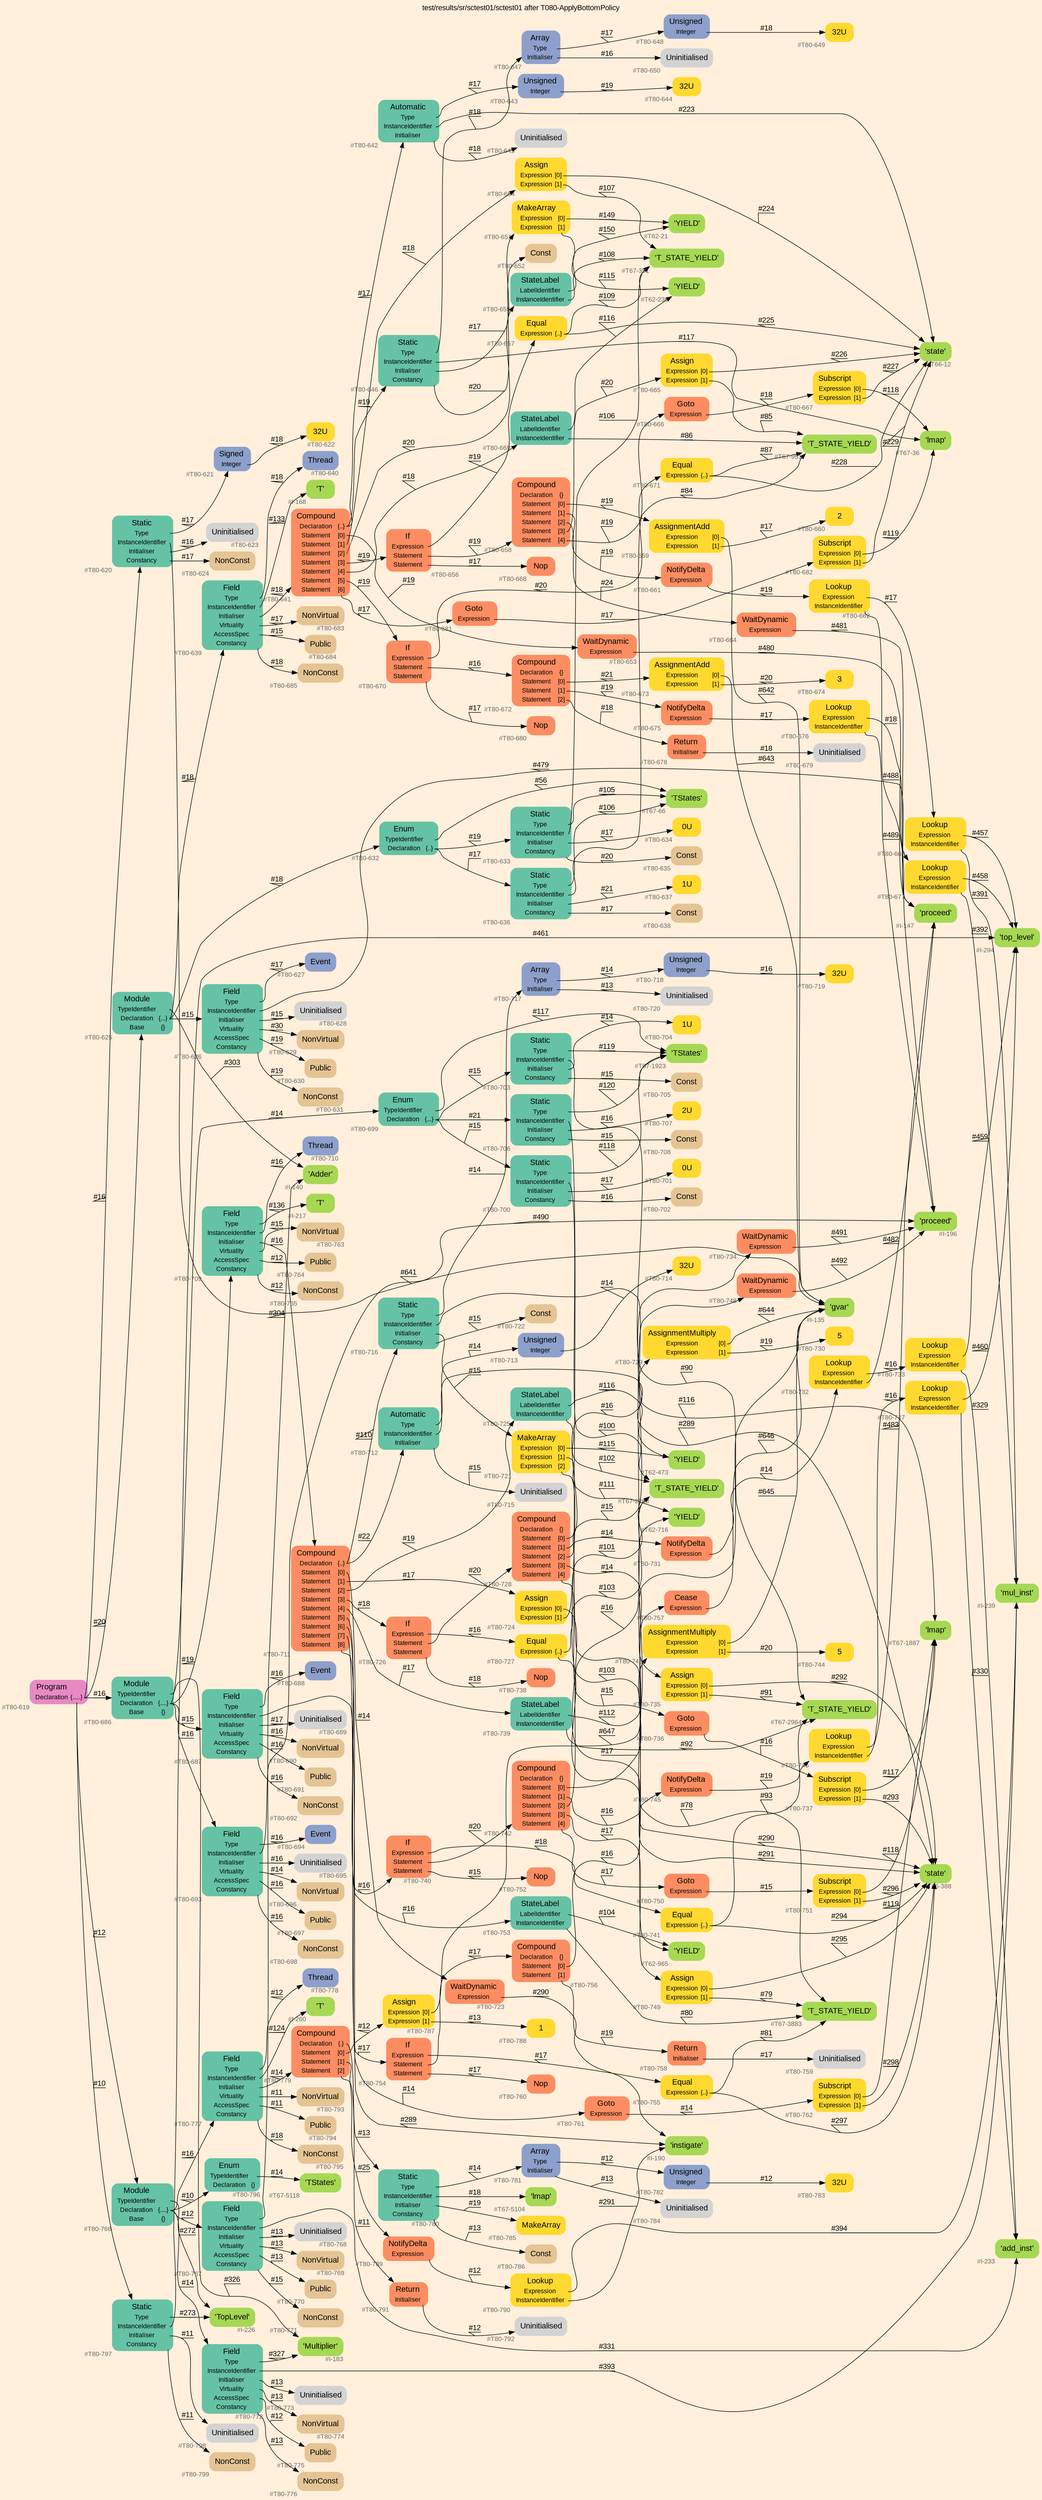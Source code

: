 digraph "test/results/sr/sctest01/sctest01 after T080-ApplyBottomPolicy" {
label = "test/results/sr/sctest01/sctest01 after T080-ApplyBottomPolicy"
labelloc = t
graph [
    rankdir = "LR"
    ranksep = 0.3
    bgcolor = antiquewhite1
    color = black
    fontcolor = black
    fontname = "Arial"
];
node [
    fontname = "Arial"
];
edge [
    fontname = "Arial"
];

// -------------------- node figure --------------------
// -------- block #T80-619 ----------
"#T80-619" [
    fillcolor = "/set28/4"
    xlabel = "#T80-619"
    fontsize = "12"
    fontcolor = grey40
    shape = "plaintext"
    label = <<TABLE BORDER="0" CELLBORDER="0" CELLSPACING="0">
     <TR><TD><FONT COLOR="black" POINT-SIZE="15">Program</FONT></TD></TR>
     <TR><TD><FONT COLOR="black" POINT-SIZE="12">Declaration</FONT></TD><TD PORT="port0"><FONT COLOR="black" POINT-SIZE="12">{.....}</FONT></TD></TR>
    </TABLE>>
    style = "rounded,filled"
];

// -------- block #T80-620 ----------
"#T80-620" [
    fillcolor = "/set28/1"
    xlabel = "#T80-620"
    fontsize = "12"
    fontcolor = grey40
    shape = "plaintext"
    label = <<TABLE BORDER="0" CELLBORDER="0" CELLSPACING="0">
     <TR><TD><FONT COLOR="black" POINT-SIZE="15">Static</FONT></TD></TR>
     <TR><TD><FONT COLOR="black" POINT-SIZE="12">Type</FONT></TD><TD PORT="port0"></TD></TR>
     <TR><TD><FONT COLOR="black" POINT-SIZE="12">InstanceIdentifier</FONT></TD><TD PORT="port1"></TD></TR>
     <TR><TD><FONT COLOR="black" POINT-SIZE="12">Initialiser</FONT></TD><TD PORT="port2"></TD></TR>
     <TR><TD><FONT COLOR="black" POINT-SIZE="12">Constancy</FONT></TD><TD PORT="port3"></TD></TR>
    </TABLE>>
    style = "rounded,filled"
];

// -------- block #T80-621 ----------
"#T80-621" [
    fillcolor = "/set28/3"
    xlabel = "#T80-621"
    fontsize = "12"
    fontcolor = grey40
    shape = "plaintext"
    label = <<TABLE BORDER="0" CELLBORDER="0" CELLSPACING="0">
     <TR><TD><FONT COLOR="black" POINT-SIZE="15">Signed</FONT></TD></TR>
     <TR><TD><FONT COLOR="black" POINT-SIZE="12">Integer</FONT></TD><TD PORT="port0"></TD></TR>
    </TABLE>>
    style = "rounded,filled"
];

// -------- block #T80-622 ----------
"#T80-622" [
    fillcolor = "/set28/6"
    xlabel = "#T80-622"
    fontsize = "12"
    fontcolor = grey40
    shape = "plaintext"
    label = <<TABLE BORDER="0" CELLBORDER="0" CELLSPACING="0">
     <TR><TD><FONT COLOR="black" POINT-SIZE="15">32U</FONT></TD></TR>
    </TABLE>>
    style = "rounded,filled"
];

// -------- block #I-135 ----------
"#I-135" [
    fillcolor = "/set28/5"
    xlabel = "#I-135"
    fontsize = "12"
    fontcolor = grey40
    shape = "plaintext"
    label = <<TABLE BORDER="0" CELLBORDER="0" CELLSPACING="0">
     <TR><TD><FONT COLOR="black" POINT-SIZE="15">'gvar'</FONT></TD></TR>
    </TABLE>>
    style = "rounded,filled"
];

// -------- block #T80-623 ----------
"#T80-623" [
    xlabel = "#T80-623"
    fontsize = "12"
    fontcolor = grey40
    shape = "plaintext"
    label = <<TABLE BORDER="0" CELLBORDER="0" CELLSPACING="0">
     <TR><TD><FONT COLOR="black" POINT-SIZE="15">Uninitialised</FONT></TD></TR>
    </TABLE>>
    style = "rounded,filled"
];

// -------- block #T80-624 ----------
"#T80-624" [
    fillcolor = "/set28/7"
    xlabel = "#T80-624"
    fontsize = "12"
    fontcolor = grey40
    shape = "plaintext"
    label = <<TABLE BORDER="0" CELLBORDER="0" CELLSPACING="0">
     <TR><TD><FONT COLOR="black" POINT-SIZE="15">NonConst</FONT></TD></TR>
    </TABLE>>
    style = "rounded,filled"
];

// -------- block #T80-625 ----------
"#T80-625" [
    fillcolor = "/set28/1"
    xlabel = "#T80-625"
    fontsize = "12"
    fontcolor = grey40
    shape = "plaintext"
    label = <<TABLE BORDER="0" CELLBORDER="0" CELLSPACING="0">
     <TR><TD><FONT COLOR="black" POINT-SIZE="15">Module</FONT></TD></TR>
     <TR><TD><FONT COLOR="black" POINT-SIZE="12">TypeIdentifier</FONT></TD><TD PORT="port0"></TD></TR>
     <TR><TD><FONT COLOR="black" POINT-SIZE="12">Declaration</FONT></TD><TD PORT="port1"><FONT COLOR="black" POINT-SIZE="12">{...}</FONT></TD></TR>
     <TR><TD><FONT COLOR="black" POINT-SIZE="12">Base</FONT></TD><TD PORT="port2"><FONT COLOR="black" POINT-SIZE="12">{}</FONT></TD></TR>
    </TABLE>>
    style = "rounded,filled"
];

// -------- block #I-140 ----------
"#I-140" [
    fillcolor = "/set28/5"
    xlabel = "#I-140"
    fontsize = "12"
    fontcolor = grey40
    shape = "plaintext"
    label = <<TABLE BORDER="0" CELLBORDER="0" CELLSPACING="0">
     <TR><TD><FONT COLOR="black" POINT-SIZE="15">'Adder'</FONT></TD></TR>
    </TABLE>>
    style = "rounded,filled"
];

// -------- block #T80-626 ----------
"#T80-626" [
    fillcolor = "/set28/1"
    xlabel = "#T80-626"
    fontsize = "12"
    fontcolor = grey40
    shape = "plaintext"
    label = <<TABLE BORDER="0" CELLBORDER="0" CELLSPACING="0">
     <TR><TD><FONT COLOR="black" POINT-SIZE="15">Field</FONT></TD></TR>
     <TR><TD><FONT COLOR="black" POINT-SIZE="12">Type</FONT></TD><TD PORT="port0"></TD></TR>
     <TR><TD><FONT COLOR="black" POINT-SIZE="12">InstanceIdentifier</FONT></TD><TD PORT="port1"></TD></TR>
     <TR><TD><FONT COLOR="black" POINT-SIZE="12">Initialiser</FONT></TD><TD PORT="port2"></TD></TR>
     <TR><TD><FONT COLOR="black" POINT-SIZE="12">Virtuality</FONT></TD><TD PORT="port3"></TD></TR>
     <TR><TD><FONT COLOR="black" POINT-SIZE="12">AccessSpec</FONT></TD><TD PORT="port4"></TD></TR>
     <TR><TD><FONT COLOR="black" POINT-SIZE="12">Constancy</FONT></TD><TD PORT="port5"></TD></TR>
    </TABLE>>
    style = "rounded,filled"
];

// -------- block #T80-627 ----------
"#T80-627" [
    fillcolor = "/set28/3"
    xlabel = "#T80-627"
    fontsize = "12"
    fontcolor = grey40
    shape = "plaintext"
    label = <<TABLE BORDER="0" CELLBORDER="0" CELLSPACING="0">
     <TR><TD><FONT COLOR="black" POINT-SIZE="15">Event</FONT></TD></TR>
    </TABLE>>
    style = "rounded,filled"
];

// -------- block #I-147 ----------
"#I-147" [
    fillcolor = "/set28/5"
    xlabel = "#I-147"
    fontsize = "12"
    fontcolor = grey40
    shape = "plaintext"
    label = <<TABLE BORDER="0" CELLBORDER="0" CELLSPACING="0">
     <TR><TD><FONT COLOR="black" POINT-SIZE="15">'proceed'</FONT></TD></TR>
    </TABLE>>
    style = "rounded,filled"
];

// -------- block #T80-628 ----------
"#T80-628" [
    xlabel = "#T80-628"
    fontsize = "12"
    fontcolor = grey40
    shape = "plaintext"
    label = <<TABLE BORDER="0" CELLBORDER="0" CELLSPACING="0">
     <TR><TD><FONT COLOR="black" POINT-SIZE="15">Uninitialised</FONT></TD></TR>
    </TABLE>>
    style = "rounded,filled"
];

// -------- block #T80-629 ----------
"#T80-629" [
    fillcolor = "/set28/7"
    xlabel = "#T80-629"
    fontsize = "12"
    fontcolor = grey40
    shape = "plaintext"
    label = <<TABLE BORDER="0" CELLBORDER="0" CELLSPACING="0">
     <TR><TD><FONT COLOR="black" POINT-SIZE="15">NonVirtual</FONT></TD></TR>
    </TABLE>>
    style = "rounded,filled"
];

// -------- block #T80-630 ----------
"#T80-630" [
    fillcolor = "/set28/7"
    xlabel = "#T80-630"
    fontsize = "12"
    fontcolor = grey40
    shape = "plaintext"
    label = <<TABLE BORDER="0" CELLBORDER="0" CELLSPACING="0">
     <TR><TD><FONT COLOR="black" POINT-SIZE="15">Public</FONT></TD></TR>
    </TABLE>>
    style = "rounded,filled"
];

// -------- block #T80-631 ----------
"#T80-631" [
    fillcolor = "/set28/7"
    xlabel = "#T80-631"
    fontsize = "12"
    fontcolor = grey40
    shape = "plaintext"
    label = <<TABLE BORDER="0" CELLBORDER="0" CELLSPACING="0">
     <TR><TD><FONT COLOR="black" POINT-SIZE="15">NonConst</FONT></TD></TR>
    </TABLE>>
    style = "rounded,filled"
];

// -------- block #T80-632 ----------
"#T80-632" [
    fillcolor = "/set28/1"
    xlabel = "#T80-632"
    fontsize = "12"
    fontcolor = grey40
    shape = "plaintext"
    label = <<TABLE BORDER="0" CELLBORDER="0" CELLSPACING="0">
     <TR><TD><FONT COLOR="black" POINT-SIZE="15">Enum</FONT></TD></TR>
     <TR><TD><FONT COLOR="black" POINT-SIZE="12">TypeIdentifier</FONT></TD><TD PORT="port0"></TD></TR>
     <TR><TD><FONT COLOR="black" POINT-SIZE="12">Declaration</FONT></TD><TD PORT="port1"><FONT COLOR="black" POINT-SIZE="12">{..}</FONT></TD></TR>
    </TABLE>>
    style = "rounded,filled"
];

// -------- block #T67-66 ----------
"#T67-66" [
    fillcolor = "/set28/5"
    xlabel = "#T67-66"
    fontsize = "12"
    fontcolor = grey40
    shape = "plaintext"
    label = <<TABLE BORDER="0" CELLBORDER="0" CELLSPACING="0">
     <TR><TD><FONT COLOR="black" POINT-SIZE="15">'TStates'</FONT></TD></TR>
    </TABLE>>
    style = "rounded,filled"
];

// -------- block #T80-633 ----------
"#T80-633" [
    fillcolor = "/set28/1"
    xlabel = "#T80-633"
    fontsize = "12"
    fontcolor = grey40
    shape = "plaintext"
    label = <<TABLE BORDER="0" CELLBORDER="0" CELLSPACING="0">
     <TR><TD><FONT COLOR="black" POINT-SIZE="15">Static</FONT></TD></TR>
     <TR><TD><FONT COLOR="black" POINT-SIZE="12">Type</FONT></TD><TD PORT="port0"></TD></TR>
     <TR><TD><FONT COLOR="black" POINT-SIZE="12">InstanceIdentifier</FONT></TD><TD PORT="port1"></TD></TR>
     <TR><TD><FONT COLOR="black" POINT-SIZE="12">Initialiser</FONT></TD><TD PORT="port2"></TD></TR>
     <TR><TD><FONT COLOR="black" POINT-SIZE="12">Constancy</FONT></TD><TD PORT="port3"></TD></TR>
    </TABLE>>
    style = "rounded,filled"
];

// -------- block #T67-351 ----------
"#T67-351" [
    fillcolor = "/set28/5"
    xlabel = "#T67-351"
    fontsize = "12"
    fontcolor = grey40
    shape = "plaintext"
    label = <<TABLE BORDER="0" CELLBORDER="0" CELLSPACING="0">
     <TR><TD><FONT COLOR="black" POINT-SIZE="15">'T_STATE_YIELD'</FONT></TD></TR>
    </TABLE>>
    style = "rounded,filled"
];

// -------- block #T80-634 ----------
"#T80-634" [
    fillcolor = "/set28/6"
    xlabel = "#T80-634"
    fontsize = "12"
    fontcolor = grey40
    shape = "plaintext"
    label = <<TABLE BORDER="0" CELLBORDER="0" CELLSPACING="0">
     <TR><TD><FONT COLOR="black" POINT-SIZE="15">0U</FONT></TD></TR>
    </TABLE>>
    style = "rounded,filled"
];

// -------- block #T80-635 ----------
"#T80-635" [
    fillcolor = "/set28/7"
    xlabel = "#T80-635"
    fontsize = "12"
    fontcolor = grey40
    shape = "plaintext"
    label = <<TABLE BORDER="0" CELLBORDER="0" CELLSPACING="0">
     <TR><TD><FONT COLOR="black" POINT-SIZE="15">Const</FONT></TD></TR>
    </TABLE>>
    style = "rounded,filled"
];

// -------- block #T80-636 ----------
"#T80-636" [
    fillcolor = "/set28/1"
    xlabel = "#T80-636"
    fontsize = "12"
    fontcolor = grey40
    shape = "plaintext"
    label = <<TABLE BORDER="0" CELLBORDER="0" CELLSPACING="0">
     <TR><TD><FONT COLOR="black" POINT-SIZE="15">Static</FONT></TD></TR>
     <TR><TD><FONT COLOR="black" POINT-SIZE="12">Type</FONT></TD><TD PORT="port0"></TD></TR>
     <TR><TD><FONT COLOR="black" POINT-SIZE="12">InstanceIdentifier</FONT></TD><TD PORT="port1"></TD></TR>
     <TR><TD><FONT COLOR="black" POINT-SIZE="12">Initialiser</FONT></TD><TD PORT="port2"></TD></TR>
     <TR><TD><FONT COLOR="black" POINT-SIZE="12">Constancy</FONT></TD><TD PORT="port3"></TD></TR>
    </TABLE>>
    style = "rounded,filled"
];

// -------- block #T67-951 ----------
"#T67-951" [
    fillcolor = "/set28/5"
    xlabel = "#T67-951"
    fontsize = "12"
    fontcolor = grey40
    shape = "plaintext"
    label = <<TABLE BORDER="0" CELLBORDER="0" CELLSPACING="0">
     <TR><TD><FONT COLOR="black" POINT-SIZE="15">'T_STATE_YIELD'</FONT></TD></TR>
    </TABLE>>
    style = "rounded,filled"
];

// -------- block #T80-637 ----------
"#T80-637" [
    fillcolor = "/set28/6"
    xlabel = "#T80-637"
    fontsize = "12"
    fontcolor = grey40
    shape = "plaintext"
    label = <<TABLE BORDER="0" CELLBORDER="0" CELLSPACING="0">
     <TR><TD><FONT COLOR="black" POINT-SIZE="15">1U</FONT></TD></TR>
    </TABLE>>
    style = "rounded,filled"
];

// -------- block #T80-638 ----------
"#T80-638" [
    fillcolor = "/set28/7"
    xlabel = "#T80-638"
    fontsize = "12"
    fontcolor = grey40
    shape = "plaintext"
    label = <<TABLE BORDER="0" CELLBORDER="0" CELLSPACING="0">
     <TR><TD><FONT COLOR="black" POINT-SIZE="15">Const</FONT></TD></TR>
    </TABLE>>
    style = "rounded,filled"
];

// -------- block #T80-639 ----------
"#T80-639" [
    fillcolor = "/set28/1"
    xlabel = "#T80-639"
    fontsize = "12"
    fontcolor = grey40
    shape = "plaintext"
    label = <<TABLE BORDER="0" CELLBORDER="0" CELLSPACING="0">
     <TR><TD><FONT COLOR="black" POINT-SIZE="15">Field</FONT></TD></TR>
     <TR><TD><FONT COLOR="black" POINT-SIZE="12">Type</FONT></TD><TD PORT="port0"></TD></TR>
     <TR><TD><FONT COLOR="black" POINT-SIZE="12">InstanceIdentifier</FONT></TD><TD PORT="port1"></TD></TR>
     <TR><TD><FONT COLOR="black" POINT-SIZE="12">Initialiser</FONT></TD><TD PORT="port2"></TD></TR>
     <TR><TD><FONT COLOR="black" POINT-SIZE="12">Virtuality</FONT></TD><TD PORT="port3"></TD></TR>
     <TR><TD><FONT COLOR="black" POINT-SIZE="12">AccessSpec</FONT></TD><TD PORT="port4"></TD></TR>
     <TR><TD><FONT COLOR="black" POINT-SIZE="12">Constancy</FONT></TD><TD PORT="port5"></TD></TR>
    </TABLE>>
    style = "rounded,filled"
];

// -------- block #T80-640 ----------
"#T80-640" [
    fillcolor = "/set28/3"
    xlabel = "#T80-640"
    fontsize = "12"
    fontcolor = grey40
    shape = "plaintext"
    label = <<TABLE BORDER="0" CELLBORDER="0" CELLSPACING="0">
     <TR><TD><FONT COLOR="black" POINT-SIZE="15">Thread</FONT></TD></TR>
    </TABLE>>
    style = "rounded,filled"
];

// -------- block #I-168 ----------
"#I-168" [
    fillcolor = "/set28/5"
    xlabel = "#I-168"
    fontsize = "12"
    fontcolor = grey40
    shape = "plaintext"
    label = <<TABLE BORDER="0" CELLBORDER="0" CELLSPACING="0">
     <TR><TD><FONT COLOR="black" POINT-SIZE="15">'T'</FONT></TD></TR>
    </TABLE>>
    style = "rounded,filled"
];

// -------- block #T80-641 ----------
"#T80-641" [
    fillcolor = "/set28/2"
    xlabel = "#T80-641"
    fontsize = "12"
    fontcolor = grey40
    shape = "plaintext"
    label = <<TABLE BORDER="0" CELLBORDER="0" CELLSPACING="0">
     <TR><TD><FONT COLOR="black" POINT-SIZE="15">Compound</FONT></TD></TR>
     <TR><TD><FONT COLOR="black" POINT-SIZE="12">Declaration</FONT></TD><TD PORT="port0"><FONT COLOR="black" POINT-SIZE="12">{..}</FONT></TD></TR>
     <TR><TD><FONT COLOR="black" POINT-SIZE="12">Statement</FONT></TD><TD PORT="port1"><FONT COLOR="black" POINT-SIZE="12">[0]</FONT></TD></TR>
     <TR><TD><FONT COLOR="black" POINT-SIZE="12">Statement</FONT></TD><TD PORT="port2"><FONT COLOR="black" POINT-SIZE="12">[1]</FONT></TD></TR>
     <TR><TD><FONT COLOR="black" POINT-SIZE="12">Statement</FONT></TD><TD PORT="port3"><FONT COLOR="black" POINT-SIZE="12">[2]</FONT></TD></TR>
     <TR><TD><FONT COLOR="black" POINT-SIZE="12">Statement</FONT></TD><TD PORT="port4"><FONT COLOR="black" POINT-SIZE="12">[3]</FONT></TD></TR>
     <TR><TD><FONT COLOR="black" POINT-SIZE="12">Statement</FONT></TD><TD PORT="port5"><FONT COLOR="black" POINT-SIZE="12">[4]</FONT></TD></TR>
     <TR><TD><FONT COLOR="black" POINT-SIZE="12">Statement</FONT></TD><TD PORT="port6"><FONT COLOR="black" POINT-SIZE="12">[5]</FONT></TD></TR>
     <TR><TD><FONT COLOR="black" POINT-SIZE="12">Statement</FONT></TD><TD PORT="port7"><FONT COLOR="black" POINT-SIZE="12">[6]</FONT></TD></TR>
    </TABLE>>
    style = "rounded,filled"
];

// -------- block #T80-642 ----------
"#T80-642" [
    fillcolor = "/set28/1"
    xlabel = "#T80-642"
    fontsize = "12"
    fontcolor = grey40
    shape = "plaintext"
    label = <<TABLE BORDER="0" CELLBORDER="0" CELLSPACING="0">
     <TR><TD><FONT COLOR="black" POINT-SIZE="15">Automatic</FONT></TD></TR>
     <TR><TD><FONT COLOR="black" POINT-SIZE="12">Type</FONT></TD><TD PORT="port0"></TD></TR>
     <TR><TD><FONT COLOR="black" POINT-SIZE="12">InstanceIdentifier</FONT></TD><TD PORT="port1"></TD></TR>
     <TR><TD><FONT COLOR="black" POINT-SIZE="12">Initialiser</FONT></TD><TD PORT="port2"></TD></TR>
    </TABLE>>
    style = "rounded,filled"
];

// -------- block #T80-643 ----------
"#T80-643" [
    fillcolor = "/set28/3"
    xlabel = "#T80-643"
    fontsize = "12"
    fontcolor = grey40
    shape = "plaintext"
    label = <<TABLE BORDER="0" CELLBORDER="0" CELLSPACING="0">
     <TR><TD><FONT COLOR="black" POINT-SIZE="15">Unsigned</FONT></TD></TR>
     <TR><TD><FONT COLOR="black" POINT-SIZE="12">Integer</FONT></TD><TD PORT="port0"></TD></TR>
    </TABLE>>
    style = "rounded,filled"
];

// -------- block #T80-644 ----------
"#T80-644" [
    fillcolor = "/set28/6"
    xlabel = "#T80-644"
    fontsize = "12"
    fontcolor = grey40
    shape = "plaintext"
    label = <<TABLE BORDER="0" CELLBORDER="0" CELLSPACING="0">
     <TR><TD><FONT COLOR="black" POINT-SIZE="15">32U</FONT></TD></TR>
    </TABLE>>
    style = "rounded,filled"
];

// -------- block #T66-12 ----------
"#T66-12" [
    fillcolor = "/set28/5"
    xlabel = "#T66-12"
    fontsize = "12"
    fontcolor = grey40
    shape = "plaintext"
    label = <<TABLE BORDER="0" CELLBORDER="0" CELLSPACING="0">
     <TR><TD><FONT COLOR="black" POINT-SIZE="15">'state'</FONT></TD></TR>
    </TABLE>>
    style = "rounded,filled"
];

// -------- block #T80-645 ----------
"#T80-645" [
    xlabel = "#T80-645"
    fontsize = "12"
    fontcolor = grey40
    shape = "plaintext"
    label = <<TABLE BORDER="0" CELLBORDER="0" CELLSPACING="0">
     <TR><TD><FONT COLOR="black" POINT-SIZE="15">Uninitialised</FONT></TD></TR>
    </TABLE>>
    style = "rounded,filled"
];

// -------- block #T80-646 ----------
"#T80-646" [
    fillcolor = "/set28/1"
    xlabel = "#T80-646"
    fontsize = "12"
    fontcolor = grey40
    shape = "plaintext"
    label = <<TABLE BORDER="0" CELLBORDER="0" CELLSPACING="0">
     <TR><TD><FONT COLOR="black" POINT-SIZE="15">Static</FONT></TD></TR>
     <TR><TD><FONT COLOR="black" POINT-SIZE="12">Type</FONT></TD><TD PORT="port0"></TD></TR>
     <TR><TD><FONT COLOR="black" POINT-SIZE="12">InstanceIdentifier</FONT></TD><TD PORT="port1"></TD></TR>
     <TR><TD><FONT COLOR="black" POINT-SIZE="12">Initialiser</FONT></TD><TD PORT="port2"></TD></TR>
     <TR><TD><FONT COLOR="black" POINT-SIZE="12">Constancy</FONT></TD><TD PORT="port3"></TD></TR>
    </TABLE>>
    style = "rounded,filled"
];

// -------- block #T80-647 ----------
"#T80-647" [
    fillcolor = "/set28/3"
    xlabel = "#T80-647"
    fontsize = "12"
    fontcolor = grey40
    shape = "plaintext"
    label = <<TABLE BORDER="0" CELLBORDER="0" CELLSPACING="0">
     <TR><TD><FONT COLOR="black" POINT-SIZE="15">Array</FONT></TD></TR>
     <TR><TD><FONT COLOR="black" POINT-SIZE="12">Type</FONT></TD><TD PORT="port0"></TD></TR>
     <TR><TD><FONT COLOR="black" POINT-SIZE="12">Initialiser</FONT></TD><TD PORT="port1"></TD></TR>
    </TABLE>>
    style = "rounded,filled"
];

// -------- block #T80-648 ----------
"#T80-648" [
    fillcolor = "/set28/3"
    xlabel = "#T80-648"
    fontsize = "12"
    fontcolor = grey40
    shape = "plaintext"
    label = <<TABLE BORDER="0" CELLBORDER="0" CELLSPACING="0">
     <TR><TD><FONT COLOR="black" POINT-SIZE="15">Unsigned</FONT></TD></TR>
     <TR><TD><FONT COLOR="black" POINT-SIZE="12">Integer</FONT></TD><TD PORT="port0"></TD></TR>
    </TABLE>>
    style = "rounded,filled"
];

// -------- block #T80-649 ----------
"#T80-649" [
    fillcolor = "/set28/6"
    xlabel = "#T80-649"
    fontsize = "12"
    fontcolor = grey40
    shape = "plaintext"
    label = <<TABLE BORDER="0" CELLBORDER="0" CELLSPACING="0">
     <TR><TD><FONT COLOR="black" POINT-SIZE="15">32U</FONT></TD></TR>
    </TABLE>>
    style = "rounded,filled"
];

// -------- block #T80-650 ----------
"#T80-650" [
    xlabel = "#T80-650"
    fontsize = "12"
    fontcolor = grey40
    shape = "plaintext"
    label = <<TABLE BORDER="0" CELLBORDER="0" CELLSPACING="0">
     <TR><TD><FONT COLOR="black" POINT-SIZE="15">Uninitialised</FONT></TD></TR>
    </TABLE>>
    style = "rounded,filled"
];

// -------- block #T67-36 ----------
"#T67-36" [
    fillcolor = "/set28/5"
    xlabel = "#T67-36"
    fontsize = "12"
    fontcolor = grey40
    shape = "plaintext"
    label = <<TABLE BORDER="0" CELLBORDER="0" CELLSPACING="0">
     <TR><TD><FONT COLOR="black" POINT-SIZE="15">'lmap'</FONT></TD></TR>
    </TABLE>>
    style = "rounded,filled"
];

// -------- block #T80-651 ----------
"#T80-651" [
    fillcolor = "/set28/6"
    xlabel = "#T80-651"
    fontsize = "12"
    fontcolor = grey40
    shape = "plaintext"
    label = <<TABLE BORDER="0" CELLBORDER="0" CELLSPACING="0">
     <TR><TD><FONT COLOR="black" POINT-SIZE="15">MakeArray</FONT></TD></TR>
     <TR><TD><FONT COLOR="black" POINT-SIZE="12">Expression</FONT></TD><TD PORT="port0"><FONT COLOR="black" POINT-SIZE="12">[0]</FONT></TD></TR>
     <TR><TD><FONT COLOR="black" POINT-SIZE="12">Expression</FONT></TD><TD PORT="port1"><FONT COLOR="black" POINT-SIZE="12">[1]</FONT></TD></TR>
    </TABLE>>
    style = "rounded,filled"
];

// -------- block #T62-21 ----------
"#T62-21" [
    fillcolor = "/set28/5"
    xlabel = "#T62-21"
    fontsize = "12"
    fontcolor = grey40
    shape = "plaintext"
    label = <<TABLE BORDER="0" CELLBORDER="0" CELLSPACING="0">
     <TR><TD><FONT COLOR="black" POINT-SIZE="15">'YIELD'</FONT></TD></TR>
    </TABLE>>
    style = "rounded,filled"
];

// -------- block #T62-236 ----------
"#T62-236" [
    fillcolor = "/set28/5"
    xlabel = "#T62-236"
    fontsize = "12"
    fontcolor = grey40
    shape = "plaintext"
    label = <<TABLE BORDER="0" CELLBORDER="0" CELLSPACING="0">
     <TR><TD><FONT COLOR="black" POINT-SIZE="15">'YIELD'</FONT></TD></TR>
    </TABLE>>
    style = "rounded,filled"
];

// -------- block #T80-652 ----------
"#T80-652" [
    fillcolor = "/set28/7"
    xlabel = "#T80-652"
    fontsize = "12"
    fontcolor = grey40
    shape = "plaintext"
    label = <<TABLE BORDER="0" CELLBORDER="0" CELLSPACING="0">
     <TR><TD><FONT COLOR="black" POINT-SIZE="15">Const</FONT></TD></TR>
    </TABLE>>
    style = "rounded,filled"
];

// -------- block #T80-653 ----------
"#T80-653" [
    fillcolor = "/set28/2"
    xlabel = "#T80-653"
    fontsize = "12"
    fontcolor = grey40
    shape = "plaintext"
    label = <<TABLE BORDER="0" CELLBORDER="0" CELLSPACING="0">
     <TR><TD><FONT COLOR="black" POINT-SIZE="15">WaitDynamic</FONT></TD></TR>
     <TR><TD><FONT COLOR="black" POINT-SIZE="12">Expression</FONT></TD><TD PORT="port0"></TD></TR>
    </TABLE>>
    style = "rounded,filled"
];

// -------- block #T80-654 ----------
"#T80-654" [
    fillcolor = "/set28/6"
    xlabel = "#T80-654"
    fontsize = "12"
    fontcolor = grey40
    shape = "plaintext"
    label = <<TABLE BORDER="0" CELLBORDER="0" CELLSPACING="0">
     <TR><TD><FONT COLOR="black" POINT-SIZE="15">Assign</FONT></TD></TR>
     <TR><TD><FONT COLOR="black" POINT-SIZE="12">Expression</FONT></TD><TD PORT="port0"><FONT COLOR="black" POINT-SIZE="12">[0]</FONT></TD></TR>
     <TR><TD><FONT COLOR="black" POINT-SIZE="12">Expression</FONT></TD><TD PORT="port1"><FONT COLOR="black" POINT-SIZE="12">[1]</FONT></TD></TR>
    </TABLE>>
    style = "rounded,filled"
];

// -------- block #T80-655 ----------
"#T80-655" [
    fillcolor = "/set28/1"
    xlabel = "#T80-655"
    fontsize = "12"
    fontcolor = grey40
    shape = "plaintext"
    label = <<TABLE BORDER="0" CELLBORDER="0" CELLSPACING="0">
     <TR><TD><FONT COLOR="black" POINT-SIZE="15">StateLabel</FONT></TD></TR>
     <TR><TD><FONT COLOR="black" POINT-SIZE="12">LabelIdentifier</FONT></TD><TD PORT="port0"></TD></TR>
     <TR><TD><FONT COLOR="black" POINT-SIZE="12">InstanceIdentifier</FONT></TD><TD PORT="port1"></TD></TR>
    </TABLE>>
    style = "rounded,filled"
];

// -------- block #T80-656 ----------
"#T80-656" [
    fillcolor = "/set28/2"
    xlabel = "#T80-656"
    fontsize = "12"
    fontcolor = grey40
    shape = "plaintext"
    label = <<TABLE BORDER="0" CELLBORDER="0" CELLSPACING="0">
     <TR><TD><FONT COLOR="black" POINT-SIZE="15">If</FONT></TD></TR>
     <TR><TD><FONT COLOR="black" POINT-SIZE="12">Expression</FONT></TD><TD PORT="port0"></TD></TR>
     <TR><TD><FONT COLOR="black" POINT-SIZE="12">Statement</FONT></TD><TD PORT="port1"></TD></TR>
     <TR><TD><FONT COLOR="black" POINT-SIZE="12">Statement</FONT></TD><TD PORT="port2"></TD></TR>
    </TABLE>>
    style = "rounded,filled"
];

// -------- block #T80-657 ----------
"#T80-657" [
    fillcolor = "/set28/6"
    xlabel = "#T80-657"
    fontsize = "12"
    fontcolor = grey40
    shape = "plaintext"
    label = <<TABLE BORDER="0" CELLBORDER="0" CELLSPACING="0">
     <TR><TD><FONT COLOR="black" POINT-SIZE="15">Equal</FONT></TD></TR>
     <TR><TD><FONT COLOR="black" POINT-SIZE="12">Expression</FONT></TD><TD PORT="port0"><FONT COLOR="black" POINT-SIZE="12">{..}</FONT></TD></TR>
    </TABLE>>
    style = "rounded,filled"
];

// -------- block #T80-658 ----------
"#T80-658" [
    fillcolor = "/set28/2"
    xlabel = "#T80-658"
    fontsize = "12"
    fontcolor = grey40
    shape = "plaintext"
    label = <<TABLE BORDER="0" CELLBORDER="0" CELLSPACING="0">
     <TR><TD><FONT COLOR="black" POINT-SIZE="15">Compound</FONT></TD></TR>
     <TR><TD><FONT COLOR="black" POINT-SIZE="12">Declaration</FONT></TD><TD PORT="port0"><FONT COLOR="black" POINT-SIZE="12">{}</FONT></TD></TR>
     <TR><TD><FONT COLOR="black" POINT-SIZE="12">Statement</FONT></TD><TD PORT="port1"><FONT COLOR="black" POINT-SIZE="12">[0]</FONT></TD></TR>
     <TR><TD><FONT COLOR="black" POINT-SIZE="12">Statement</FONT></TD><TD PORT="port2"><FONT COLOR="black" POINT-SIZE="12">[1]</FONT></TD></TR>
     <TR><TD><FONT COLOR="black" POINT-SIZE="12">Statement</FONT></TD><TD PORT="port3"><FONT COLOR="black" POINT-SIZE="12">[2]</FONT></TD></TR>
     <TR><TD><FONT COLOR="black" POINT-SIZE="12">Statement</FONT></TD><TD PORT="port4"><FONT COLOR="black" POINT-SIZE="12">[3]</FONT></TD></TR>
     <TR><TD><FONT COLOR="black" POINT-SIZE="12">Statement</FONT></TD><TD PORT="port5"><FONT COLOR="black" POINT-SIZE="12">[4]</FONT></TD></TR>
    </TABLE>>
    style = "rounded,filled"
];

// -------- block #T80-659 ----------
"#T80-659" [
    fillcolor = "/set28/6"
    xlabel = "#T80-659"
    fontsize = "12"
    fontcolor = grey40
    shape = "plaintext"
    label = <<TABLE BORDER="0" CELLBORDER="0" CELLSPACING="0">
     <TR><TD><FONT COLOR="black" POINT-SIZE="15">AssignmentAdd</FONT></TD></TR>
     <TR><TD><FONT COLOR="black" POINT-SIZE="12">Expression</FONT></TD><TD PORT="port0"><FONT COLOR="black" POINT-SIZE="12">[0]</FONT></TD></TR>
     <TR><TD><FONT COLOR="black" POINT-SIZE="12">Expression</FONT></TD><TD PORT="port1"><FONT COLOR="black" POINT-SIZE="12">[1]</FONT></TD></TR>
    </TABLE>>
    style = "rounded,filled"
];

// -------- block #T80-660 ----------
"#T80-660" [
    fillcolor = "/set28/6"
    xlabel = "#T80-660"
    fontsize = "12"
    fontcolor = grey40
    shape = "plaintext"
    label = <<TABLE BORDER="0" CELLBORDER="0" CELLSPACING="0">
     <TR><TD><FONT COLOR="black" POINT-SIZE="15">2</FONT></TD></TR>
    </TABLE>>
    style = "rounded,filled"
];

// -------- block #T80-661 ----------
"#T80-661" [
    fillcolor = "/set28/2"
    xlabel = "#T80-661"
    fontsize = "12"
    fontcolor = grey40
    shape = "plaintext"
    label = <<TABLE BORDER="0" CELLBORDER="0" CELLSPACING="0">
     <TR><TD><FONT COLOR="black" POINT-SIZE="15">NotifyDelta</FONT></TD></TR>
     <TR><TD><FONT COLOR="black" POINT-SIZE="12">Expression</FONT></TD><TD PORT="port0"></TD></TR>
    </TABLE>>
    style = "rounded,filled"
];

// -------- block #T80-662 ----------
"#T80-662" [
    fillcolor = "/set28/6"
    xlabel = "#T80-662"
    fontsize = "12"
    fontcolor = grey40
    shape = "plaintext"
    label = <<TABLE BORDER="0" CELLBORDER="0" CELLSPACING="0">
     <TR><TD><FONT COLOR="black" POINT-SIZE="15">Lookup</FONT></TD></TR>
     <TR><TD><FONT COLOR="black" POINT-SIZE="12">Expression</FONT></TD><TD PORT="port0"></TD></TR>
     <TR><TD><FONT COLOR="black" POINT-SIZE="12">InstanceIdentifier</FONT></TD><TD PORT="port1"></TD></TR>
    </TABLE>>
    style = "rounded,filled"
];

// -------- block #T80-663 ----------
"#T80-663" [
    fillcolor = "/set28/6"
    xlabel = "#T80-663"
    fontsize = "12"
    fontcolor = grey40
    shape = "plaintext"
    label = <<TABLE BORDER="0" CELLBORDER="0" CELLSPACING="0">
     <TR><TD><FONT COLOR="black" POINT-SIZE="15">Lookup</FONT></TD></TR>
     <TR><TD><FONT COLOR="black" POINT-SIZE="12">Expression</FONT></TD><TD PORT="port0"></TD></TR>
     <TR><TD><FONT COLOR="black" POINT-SIZE="12">InstanceIdentifier</FONT></TD><TD PORT="port1"></TD></TR>
    </TABLE>>
    style = "rounded,filled"
];

// -------- block #I-294 ----------
"#I-294" [
    fillcolor = "/set28/5"
    xlabel = "#I-294"
    fontsize = "12"
    fontcolor = grey40
    shape = "plaintext"
    label = <<TABLE BORDER="0" CELLBORDER="0" CELLSPACING="0">
     <TR><TD><FONT COLOR="black" POINT-SIZE="15">'top_level'</FONT></TD></TR>
    </TABLE>>
    style = "rounded,filled"
];

// -------- block #I-239 ----------
"#I-239" [
    fillcolor = "/set28/5"
    xlabel = "#I-239"
    fontsize = "12"
    fontcolor = grey40
    shape = "plaintext"
    label = <<TABLE BORDER="0" CELLBORDER="0" CELLSPACING="0">
     <TR><TD><FONT COLOR="black" POINT-SIZE="15">'mul_inst'</FONT></TD></TR>
    </TABLE>>
    style = "rounded,filled"
];

// -------- block #I-196 ----------
"#I-196" [
    fillcolor = "/set28/5"
    xlabel = "#I-196"
    fontsize = "12"
    fontcolor = grey40
    shape = "plaintext"
    label = <<TABLE BORDER="0" CELLBORDER="0" CELLSPACING="0">
     <TR><TD><FONT COLOR="black" POINT-SIZE="15">'proceed'</FONT></TD></TR>
    </TABLE>>
    style = "rounded,filled"
];

// -------- block #T80-664 ----------
"#T80-664" [
    fillcolor = "/set28/2"
    xlabel = "#T80-664"
    fontsize = "12"
    fontcolor = grey40
    shape = "plaintext"
    label = <<TABLE BORDER="0" CELLBORDER="0" CELLSPACING="0">
     <TR><TD><FONT COLOR="black" POINT-SIZE="15">WaitDynamic</FONT></TD></TR>
     <TR><TD><FONT COLOR="black" POINT-SIZE="12">Expression</FONT></TD><TD PORT="port0"></TD></TR>
    </TABLE>>
    style = "rounded,filled"
];

// -------- block #T80-665 ----------
"#T80-665" [
    fillcolor = "/set28/6"
    xlabel = "#T80-665"
    fontsize = "12"
    fontcolor = grey40
    shape = "plaintext"
    label = <<TABLE BORDER="0" CELLBORDER="0" CELLSPACING="0">
     <TR><TD><FONT COLOR="black" POINT-SIZE="15">Assign</FONT></TD></TR>
     <TR><TD><FONT COLOR="black" POINT-SIZE="12">Expression</FONT></TD><TD PORT="port0"><FONT COLOR="black" POINT-SIZE="12">[0]</FONT></TD></TR>
     <TR><TD><FONT COLOR="black" POINT-SIZE="12">Expression</FONT></TD><TD PORT="port1"><FONT COLOR="black" POINT-SIZE="12">[1]</FONT></TD></TR>
    </TABLE>>
    style = "rounded,filled"
];

// -------- block #T80-666 ----------
"#T80-666" [
    fillcolor = "/set28/2"
    xlabel = "#T80-666"
    fontsize = "12"
    fontcolor = grey40
    shape = "plaintext"
    label = <<TABLE BORDER="0" CELLBORDER="0" CELLSPACING="0">
     <TR><TD><FONT COLOR="black" POINT-SIZE="15">Goto</FONT></TD></TR>
     <TR><TD><FONT COLOR="black" POINT-SIZE="12">Expression</FONT></TD><TD PORT="port0"></TD></TR>
    </TABLE>>
    style = "rounded,filled"
];

// -------- block #T80-667 ----------
"#T80-667" [
    fillcolor = "/set28/6"
    xlabel = "#T80-667"
    fontsize = "12"
    fontcolor = grey40
    shape = "plaintext"
    label = <<TABLE BORDER="0" CELLBORDER="0" CELLSPACING="0">
     <TR><TD><FONT COLOR="black" POINT-SIZE="15">Subscript</FONT></TD></TR>
     <TR><TD><FONT COLOR="black" POINT-SIZE="12">Expression</FONT></TD><TD PORT="port0"><FONT COLOR="black" POINT-SIZE="12">[0]</FONT></TD></TR>
     <TR><TD><FONT COLOR="black" POINT-SIZE="12">Expression</FONT></TD><TD PORT="port1"><FONT COLOR="black" POINT-SIZE="12">[1]</FONT></TD></TR>
    </TABLE>>
    style = "rounded,filled"
];

// -------- block #T80-668 ----------
"#T80-668" [
    fillcolor = "/set28/2"
    xlabel = "#T80-668"
    fontsize = "12"
    fontcolor = grey40
    shape = "plaintext"
    label = <<TABLE BORDER="0" CELLBORDER="0" CELLSPACING="0">
     <TR><TD><FONT COLOR="black" POINT-SIZE="15">Nop</FONT></TD></TR>
    </TABLE>>
    style = "rounded,filled"
];

// -------- block #T80-669 ----------
"#T80-669" [
    fillcolor = "/set28/1"
    xlabel = "#T80-669"
    fontsize = "12"
    fontcolor = grey40
    shape = "plaintext"
    label = <<TABLE BORDER="0" CELLBORDER="0" CELLSPACING="0">
     <TR><TD><FONT COLOR="black" POINT-SIZE="15">StateLabel</FONT></TD></TR>
     <TR><TD><FONT COLOR="black" POINT-SIZE="12">LabelIdentifier</FONT></TD><TD PORT="port0"></TD></TR>
     <TR><TD><FONT COLOR="black" POINT-SIZE="12">InstanceIdentifier</FONT></TD><TD PORT="port1"></TD></TR>
    </TABLE>>
    style = "rounded,filled"
];

// -------- block #T80-670 ----------
"#T80-670" [
    fillcolor = "/set28/2"
    xlabel = "#T80-670"
    fontsize = "12"
    fontcolor = grey40
    shape = "plaintext"
    label = <<TABLE BORDER="0" CELLBORDER="0" CELLSPACING="0">
     <TR><TD><FONT COLOR="black" POINT-SIZE="15">If</FONT></TD></TR>
     <TR><TD><FONT COLOR="black" POINT-SIZE="12">Expression</FONT></TD><TD PORT="port0"></TD></TR>
     <TR><TD><FONT COLOR="black" POINT-SIZE="12">Statement</FONT></TD><TD PORT="port1"></TD></TR>
     <TR><TD><FONT COLOR="black" POINT-SIZE="12">Statement</FONT></TD><TD PORT="port2"></TD></TR>
    </TABLE>>
    style = "rounded,filled"
];

// -------- block #T80-671 ----------
"#T80-671" [
    fillcolor = "/set28/6"
    xlabel = "#T80-671"
    fontsize = "12"
    fontcolor = grey40
    shape = "plaintext"
    label = <<TABLE BORDER="0" CELLBORDER="0" CELLSPACING="0">
     <TR><TD><FONT COLOR="black" POINT-SIZE="15">Equal</FONT></TD></TR>
     <TR><TD><FONT COLOR="black" POINT-SIZE="12">Expression</FONT></TD><TD PORT="port0"><FONT COLOR="black" POINT-SIZE="12">{..}</FONT></TD></TR>
    </TABLE>>
    style = "rounded,filled"
];

// -------- block #T80-672 ----------
"#T80-672" [
    fillcolor = "/set28/2"
    xlabel = "#T80-672"
    fontsize = "12"
    fontcolor = grey40
    shape = "plaintext"
    label = <<TABLE BORDER="0" CELLBORDER="0" CELLSPACING="0">
     <TR><TD><FONT COLOR="black" POINT-SIZE="15">Compound</FONT></TD></TR>
     <TR><TD><FONT COLOR="black" POINT-SIZE="12">Declaration</FONT></TD><TD PORT="port0"><FONT COLOR="black" POINT-SIZE="12">{}</FONT></TD></TR>
     <TR><TD><FONT COLOR="black" POINT-SIZE="12">Statement</FONT></TD><TD PORT="port1"><FONT COLOR="black" POINT-SIZE="12">[0]</FONT></TD></TR>
     <TR><TD><FONT COLOR="black" POINT-SIZE="12">Statement</FONT></TD><TD PORT="port2"><FONT COLOR="black" POINT-SIZE="12">[1]</FONT></TD></TR>
     <TR><TD><FONT COLOR="black" POINT-SIZE="12">Statement</FONT></TD><TD PORT="port3"><FONT COLOR="black" POINT-SIZE="12">[2]</FONT></TD></TR>
    </TABLE>>
    style = "rounded,filled"
];

// -------- block #T80-673 ----------
"#T80-673" [
    fillcolor = "/set28/6"
    xlabel = "#T80-673"
    fontsize = "12"
    fontcolor = grey40
    shape = "plaintext"
    label = <<TABLE BORDER="0" CELLBORDER="0" CELLSPACING="0">
     <TR><TD><FONT COLOR="black" POINT-SIZE="15">AssignmentAdd</FONT></TD></TR>
     <TR><TD><FONT COLOR="black" POINT-SIZE="12">Expression</FONT></TD><TD PORT="port0"><FONT COLOR="black" POINT-SIZE="12">[0]</FONT></TD></TR>
     <TR><TD><FONT COLOR="black" POINT-SIZE="12">Expression</FONT></TD><TD PORT="port1"><FONT COLOR="black" POINT-SIZE="12">[1]</FONT></TD></TR>
    </TABLE>>
    style = "rounded,filled"
];

// -------- block #T80-674 ----------
"#T80-674" [
    fillcolor = "/set28/6"
    xlabel = "#T80-674"
    fontsize = "12"
    fontcolor = grey40
    shape = "plaintext"
    label = <<TABLE BORDER="0" CELLBORDER="0" CELLSPACING="0">
     <TR><TD><FONT COLOR="black" POINT-SIZE="15">3</FONT></TD></TR>
    </TABLE>>
    style = "rounded,filled"
];

// -------- block #T80-675 ----------
"#T80-675" [
    fillcolor = "/set28/2"
    xlabel = "#T80-675"
    fontsize = "12"
    fontcolor = grey40
    shape = "plaintext"
    label = <<TABLE BORDER="0" CELLBORDER="0" CELLSPACING="0">
     <TR><TD><FONT COLOR="black" POINT-SIZE="15">NotifyDelta</FONT></TD></TR>
     <TR><TD><FONT COLOR="black" POINT-SIZE="12">Expression</FONT></TD><TD PORT="port0"></TD></TR>
    </TABLE>>
    style = "rounded,filled"
];

// -------- block #T80-676 ----------
"#T80-676" [
    fillcolor = "/set28/6"
    xlabel = "#T80-676"
    fontsize = "12"
    fontcolor = grey40
    shape = "plaintext"
    label = <<TABLE BORDER="0" CELLBORDER="0" CELLSPACING="0">
     <TR><TD><FONT COLOR="black" POINT-SIZE="15">Lookup</FONT></TD></TR>
     <TR><TD><FONT COLOR="black" POINT-SIZE="12">Expression</FONT></TD><TD PORT="port0"></TD></TR>
     <TR><TD><FONT COLOR="black" POINT-SIZE="12">InstanceIdentifier</FONT></TD><TD PORT="port1"></TD></TR>
    </TABLE>>
    style = "rounded,filled"
];

// -------- block #T80-677 ----------
"#T80-677" [
    fillcolor = "/set28/6"
    xlabel = "#T80-677"
    fontsize = "12"
    fontcolor = grey40
    shape = "plaintext"
    label = <<TABLE BORDER="0" CELLBORDER="0" CELLSPACING="0">
     <TR><TD><FONT COLOR="black" POINT-SIZE="15">Lookup</FONT></TD></TR>
     <TR><TD><FONT COLOR="black" POINT-SIZE="12">Expression</FONT></TD><TD PORT="port0"></TD></TR>
     <TR><TD><FONT COLOR="black" POINT-SIZE="12">InstanceIdentifier</FONT></TD><TD PORT="port1"></TD></TR>
    </TABLE>>
    style = "rounded,filled"
];

// -------- block #T80-678 ----------
"#T80-678" [
    fillcolor = "/set28/2"
    xlabel = "#T80-678"
    fontsize = "12"
    fontcolor = grey40
    shape = "plaintext"
    label = <<TABLE BORDER="0" CELLBORDER="0" CELLSPACING="0">
     <TR><TD><FONT COLOR="black" POINT-SIZE="15">Return</FONT></TD></TR>
     <TR><TD><FONT COLOR="black" POINT-SIZE="12">Initialiser</FONT></TD><TD PORT="port0"></TD></TR>
    </TABLE>>
    style = "rounded,filled"
];

// -------- block #T80-679 ----------
"#T80-679" [
    xlabel = "#T80-679"
    fontsize = "12"
    fontcolor = grey40
    shape = "plaintext"
    label = <<TABLE BORDER="0" CELLBORDER="0" CELLSPACING="0">
     <TR><TD><FONT COLOR="black" POINT-SIZE="15">Uninitialised</FONT></TD></TR>
    </TABLE>>
    style = "rounded,filled"
];

// -------- block #T80-680 ----------
"#T80-680" [
    fillcolor = "/set28/2"
    xlabel = "#T80-680"
    fontsize = "12"
    fontcolor = grey40
    shape = "plaintext"
    label = <<TABLE BORDER="0" CELLBORDER="0" CELLSPACING="0">
     <TR><TD><FONT COLOR="black" POINT-SIZE="15">Nop</FONT></TD></TR>
    </TABLE>>
    style = "rounded,filled"
];

// -------- block #T80-681 ----------
"#T80-681" [
    fillcolor = "/set28/2"
    xlabel = "#T80-681"
    fontsize = "12"
    fontcolor = grey40
    shape = "plaintext"
    label = <<TABLE BORDER="0" CELLBORDER="0" CELLSPACING="0">
     <TR><TD><FONT COLOR="black" POINT-SIZE="15">Goto</FONT></TD></TR>
     <TR><TD><FONT COLOR="black" POINT-SIZE="12">Expression</FONT></TD><TD PORT="port0"></TD></TR>
    </TABLE>>
    style = "rounded,filled"
];

// -------- block #T80-682 ----------
"#T80-682" [
    fillcolor = "/set28/6"
    xlabel = "#T80-682"
    fontsize = "12"
    fontcolor = grey40
    shape = "plaintext"
    label = <<TABLE BORDER="0" CELLBORDER="0" CELLSPACING="0">
     <TR><TD><FONT COLOR="black" POINT-SIZE="15">Subscript</FONT></TD></TR>
     <TR><TD><FONT COLOR="black" POINT-SIZE="12">Expression</FONT></TD><TD PORT="port0"><FONT COLOR="black" POINT-SIZE="12">[0]</FONT></TD></TR>
     <TR><TD><FONT COLOR="black" POINT-SIZE="12">Expression</FONT></TD><TD PORT="port1"><FONT COLOR="black" POINT-SIZE="12">[1]</FONT></TD></TR>
    </TABLE>>
    style = "rounded,filled"
];

// -------- block #T80-683 ----------
"#T80-683" [
    fillcolor = "/set28/7"
    xlabel = "#T80-683"
    fontsize = "12"
    fontcolor = grey40
    shape = "plaintext"
    label = <<TABLE BORDER="0" CELLBORDER="0" CELLSPACING="0">
     <TR><TD><FONT COLOR="black" POINT-SIZE="15">NonVirtual</FONT></TD></TR>
    </TABLE>>
    style = "rounded,filled"
];

// -------- block #T80-684 ----------
"#T80-684" [
    fillcolor = "/set28/7"
    xlabel = "#T80-684"
    fontsize = "12"
    fontcolor = grey40
    shape = "plaintext"
    label = <<TABLE BORDER="0" CELLBORDER="0" CELLSPACING="0">
     <TR><TD><FONT COLOR="black" POINT-SIZE="15">Public</FONT></TD></TR>
    </TABLE>>
    style = "rounded,filled"
];

// -------- block #T80-685 ----------
"#T80-685" [
    fillcolor = "/set28/7"
    xlabel = "#T80-685"
    fontsize = "12"
    fontcolor = grey40
    shape = "plaintext"
    label = <<TABLE BORDER="0" CELLBORDER="0" CELLSPACING="0">
     <TR><TD><FONT COLOR="black" POINT-SIZE="15">NonConst</FONT></TD></TR>
    </TABLE>>
    style = "rounded,filled"
];

// -------- block #T80-686 ----------
"#T80-686" [
    fillcolor = "/set28/1"
    xlabel = "#T80-686"
    fontsize = "12"
    fontcolor = grey40
    shape = "plaintext"
    label = <<TABLE BORDER="0" CELLBORDER="0" CELLSPACING="0">
     <TR><TD><FONT COLOR="black" POINT-SIZE="15">Module</FONT></TD></TR>
     <TR><TD><FONT COLOR="black" POINT-SIZE="12">TypeIdentifier</FONT></TD><TD PORT="port0"></TD></TR>
     <TR><TD><FONT COLOR="black" POINT-SIZE="12">Declaration</FONT></TD><TD PORT="port1"><FONT COLOR="black" POINT-SIZE="12">{....}</FONT></TD></TR>
     <TR><TD><FONT COLOR="black" POINT-SIZE="12">Base</FONT></TD><TD PORT="port2"><FONT COLOR="black" POINT-SIZE="12">{}</FONT></TD></TR>
    </TABLE>>
    style = "rounded,filled"
];

// -------- block #I-183 ----------
"#I-183" [
    fillcolor = "/set28/5"
    xlabel = "#I-183"
    fontsize = "12"
    fontcolor = grey40
    shape = "plaintext"
    label = <<TABLE BORDER="0" CELLBORDER="0" CELLSPACING="0">
     <TR><TD><FONT COLOR="black" POINT-SIZE="15">'Multiplier'</FONT></TD></TR>
    </TABLE>>
    style = "rounded,filled"
];

// -------- block #T80-687 ----------
"#T80-687" [
    fillcolor = "/set28/1"
    xlabel = "#T80-687"
    fontsize = "12"
    fontcolor = grey40
    shape = "plaintext"
    label = <<TABLE BORDER="0" CELLBORDER="0" CELLSPACING="0">
     <TR><TD><FONT COLOR="black" POINT-SIZE="15">Field</FONT></TD></TR>
     <TR><TD><FONT COLOR="black" POINT-SIZE="12">Type</FONT></TD><TD PORT="port0"></TD></TR>
     <TR><TD><FONT COLOR="black" POINT-SIZE="12">InstanceIdentifier</FONT></TD><TD PORT="port1"></TD></TR>
     <TR><TD><FONT COLOR="black" POINT-SIZE="12">Initialiser</FONT></TD><TD PORT="port2"></TD></TR>
     <TR><TD><FONT COLOR="black" POINT-SIZE="12">Virtuality</FONT></TD><TD PORT="port3"></TD></TR>
     <TR><TD><FONT COLOR="black" POINT-SIZE="12">AccessSpec</FONT></TD><TD PORT="port4"></TD></TR>
     <TR><TD><FONT COLOR="black" POINT-SIZE="12">Constancy</FONT></TD><TD PORT="port5"></TD></TR>
    </TABLE>>
    style = "rounded,filled"
];

// -------- block #T80-688 ----------
"#T80-688" [
    fillcolor = "/set28/3"
    xlabel = "#T80-688"
    fontsize = "12"
    fontcolor = grey40
    shape = "plaintext"
    label = <<TABLE BORDER="0" CELLBORDER="0" CELLSPACING="0">
     <TR><TD><FONT COLOR="black" POINT-SIZE="15">Event</FONT></TD></TR>
    </TABLE>>
    style = "rounded,filled"
];

// -------- block #I-190 ----------
"#I-190" [
    fillcolor = "/set28/5"
    xlabel = "#I-190"
    fontsize = "12"
    fontcolor = grey40
    shape = "plaintext"
    label = <<TABLE BORDER="0" CELLBORDER="0" CELLSPACING="0">
     <TR><TD><FONT COLOR="black" POINT-SIZE="15">'instigate'</FONT></TD></TR>
    </TABLE>>
    style = "rounded,filled"
];

// -------- block #T80-689 ----------
"#T80-689" [
    xlabel = "#T80-689"
    fontsize = "12"
    fontcolor = grey40
    shape = "plaintext"
    label = <<TABLE BORDER="0" CELLBORDER="0" CELLSPACING="0">
     <TR><TD><FONT COLOR="black" POINT-SIZE="15">Uninitialised</FONT></TD></TR>
    </TABLE>>
    style = "rounded,filled"
];

// -------- block #T80-690 ----------
"#T80-690" [
    fillcolor = "/set28/7"
    xlabel = "#T80-690"
    fontsize = "12"
    fontcolor = grey40
    shape = "plaintext"
    label = <<TABLE BORDER="0" CELLBORDER="0" CELLSPACING="0">
     <TR><TD><FONT COLOR="black" POINT-SIZE="15">NonVirtual</FONT></TD></TR>
    </TABLE>>
    style = "rounded,filled"
];

// -------- block #T80-691 ----------
"#T80-691" [
    fillcolor = "/set28/7"
    xlabel = "#T80-691"
    fontsize = "12"
    fontcolor = grey40
    shape = "plaintext"
    label = <<TABLE BORDER="0" CELLBORDER="0" CELLSPACING="0">
     <TR><TD><FONT COLOR="black" POINT-SIZE="15">Public</FONT></TD></TR>
    </TABLE>>
    style = "rounded,filled"
];

// -------- block #T80-692 ----------
"#T80-692" [
    fillcolor = "/set28/7"
    xlabel = "#T80-692"
    fontsize = "12"
    fontcolor = grey40
    shape = "plaintext"
    label = <<TABLE BORDER="0" CELLBORDER="0" CELLSPACING="0">
     <TR><TD><FONT COLOR="black" POINT-SIZE="15">NonConst</FONT></TD></TR>
    </TABLE>>
    style = "rounded,filled"
];

// -------- block #T80-693 ----------
"#T80-693" [
    fillcolor = "/set28/1"
    xlabel = "#T80-693"
    fontsize = "12"
    fontcolor = grey40
    shape = "plaintext"
    label = <<TABLE BORDER="0" CELLBORDER="0" CELLSPACING="0">
     <TR><TD><FONT COLOR="black" POINT-SIZE="15">Field</FONT></TD></TR>
     <TR><TD><FONT COLOR="black" POINT-SIZE="12">Type</FONT></TD><TD PORT="port0"></TD></TR>
     <TR><TD><FONT COLOR="black" POINT-SIZE="12">InstanceIdentifier</FONT></TD><TD PORT="port1"></TD></TR>
     <TR><TD><FONT COLOR="black" POINT-SIZE="12">Initialiser</FONT></TD><TD PORT="port2"></TD></TR>
     <TR><TD><FONT COLOR="black" POINT-SIZE="12">Virtuality</FONT></TD><TD PORT="port3"></TD></TR>
     <TR><TD><FONT COLOR="black" POINT-SIZE="12">AccessSpec</FONT></TD><TD PORT="port4"></TD></TR>
     <TR><TD><FONT COLOR="black" POINT-SIZE="12">Constancy</FONT></TD><TD PORT="port5"></TD></TR>
    </TABLE>>
    style = "rounded,filled"
];

// -------- block #T80-694 ----------
"#T80-694" [
    fillcolor = "/set28/3"
    xlabel = "#T80-694"
    fontsize = "12"
    fontcolor = grey40
    shape = "plaintext"
    label = <<TABLE BORDER="0" CELLBORDER="0" CELLSPACING="0">
     <TR><TD><FONT COLOR="black" POINT-SIZE="15">Event</FONT></TD></TR>
    </TABLE>>
    style = "rounded,filled"
];

// -------- block #T80-695 ----------
"#T80-695" [
    xlabel = "#T80-695"
    fontsize = "12"
    fontcolor = grey40
    shape = "plaintext"
    label = <<TABLE BORDER="0" CELLBORDER="0" CELLSPACING="0">
     <TR><TD><FONT COLOR="black" POINT-SIZE="15">Uninitialised</FONT></TD></TR>
    </TABLE>>
    style = "rounded,filled"
];

// -------- block #T80-696 ----------
"#T80-696" [
    fillcolor = "/set28/7"
    xlabel = "#T80-696"
    fontsize = "12"
    fontcolor = grey40
    shape = "plaintext"
    label = <<TABLE BORDER="0" CELLBORDER="0" CELLSPACING="0">
     <TR><TD><FONT COLOR="black" POINT-SIZE="15">NonVirtual</FONT></TD></TR>
    </TABLE>>
    style = "rounded,filled"
];

// -------- block #T80-697 ----------
"#T80-697" [
    fillcolor = "/set28/7"
    xlabel = "#T80-697"
    fontsize = "12"
    fontcolor = grey40
    shape = "plaintext"
    label = <<TABLE BORDER="0" CELLBORDER="0" CELLSPACING="0">
     <TR><TD><FONT COLOR="black" POINT-SIZE="15">Public</FONT></TD></TR>
    </TABLE>>
    style = "rounded,filled"
];

// -------- block #T80-698 ----------
"#T80-698" [
    fillcolor = "/set28/7"
    xlabel = "#T80-698"
    fontsize = "12"
    fontcolor = grey40
    shape = "plaintext"
    label = <<TABLE BORDER="0" CELLBORDER="0" CELLSPACING="0">
     <TR><TD><FONT COLOR="black" POINT-SIZE="15">NonConst</FONT></TD></TR>
    </TABLE>>
    style = "rounded,filled"
];

// -------- block #T80-699 ----------
"#T80-699" [
    fillcolor = "/set28/1"
    xlabel = "#T80-699"
    fontsize = "12"
    fontcolor = grey40
    shape = "plaintext"
    label = <<TABLE BORDER="0" CELLBORDER="0" CELLSPACING="0">
     <TR><TD><FONT COLOR="black" POINT-SIZE="15">Enum</FONT></TD></TR>
     <TR><TD><FONT COLOR="black" POINT-SIZE="12">TypeIdentifier</FONT></TD><TD PORT="port0"></TD></TR>
     <TR><TD><FONT COLOR="black" POINT-SIZE="12">Declaration</FONT></TD><TD PORT="port1"><FONT COLOR="black" POINT-SIZE="12">{...}</FONT></TD></TR>
    </TABLE>>
    style = "rounded,filled"
];

// -------- block #T67-1923 ----------
"#T67-1923" [
    fillcolor = "/set28/5"
    xlabel = "#T67-1923"
    fontsize = "12"
    fontcolor = grey40
    shape = "plaintext"
    label = <<TABLE BORDER="0" CELLBORDER="0" CELLSPACING="0">
     <TR><TD><FONT COLOR="black" POINT-SIZE="15">'TStates'</FONT></TD></TR>
    </TABLE>>
    style = "rounded,filled"
];

// -------- block #T80-700 ----------
"#T80-700" [
    fillcolor = "/set28/1"
    xlabel = "#T80-700"
    fontsize = "12"
    fontcolor = grey40
    shape = "plaintext"
    label = <<TABLE BORDER="0" CELLBORDER="0" CELLSPACING="0">
     <TR><TD><FONT COLOR="black" POINT-SIZE="15">Static</FONT></TD></TR>
     <TR><TD><FONT COLOR="black" POINT-SIZE="12">Type</FONT></TD><TD PORT="port0"></TD></TR>
     <TR><TD><FONT COLOR="black" POINT-SIZE="12">InstanceIdentifier</FONT></TD><TD PORT="port1"></TD></TR>
     <TR><TD><FONT COLOR="black" POINT-SIZE="12">Initialiser</FONT></TD><TD PORT="port2"></TD></TR>
     <TR><TD><FONT COLOR="black" POINT-SIZE="12">Constancy</FONT></TD><TD PORT="port3"></TD></TR>
    </TABLE>>
    style = "rounded,filled"
];

// -------- block #T67-2268 ----------
"#T67-2268" [
    fillcolor = "/set28/5"
    xlabel = "#T67-2268"
    fontsize = "12"
    fontcolor = grey40
    shape = "plaintext"
    label = <<TABLE BORDER="0" CELLBORDER="0" CELLSPACING="0">
     <TR><TD><FONT COLOR="black" POINT-SIZE="15">'T_STATE_YIELD'</FONT></TD></TR>
    </TABLE>>
    style = "rounded,filled"
];

// -------- block #T80-701 ----------
"#T80-701" [
    fillcolor = "/set28/6"
    xlabel = "#T80-701"
    fontsize = "12"
    fontcolor = grey40
    shape = "plaintext"
    label = <<TABLE BORDER="0" CELLBORDER="0" CELLSPACING="0">
     <TR><TD><FONT COLOR="black" POINT-SIZE="15">0U</FONT></TD></TR>
    </TABLE>>
    style = "rounded,filled"
];

// -------- block #T80-702 ----------
"#T80-702" [
    fillcolor = "/set28/7"
    xlabel = "#T80-702"
    fontsize = "12"
    fontcolor = grey40
    shape = "plaintext"
    label = <<TABLE BORDER="0" CELLBORDER="0" CELLSPACING="0">
     <TR><TD><FONT COLOR="black" POINT-SIZE="15">Const</FONT></TD></TR>
    </TABLE>>
    style = "rounded,filled"
];

// -------- block #T80-703 ----------
"#T80-703" [
    fillcolor = "/set28/1"
    xlabel = "#T80-703"
    fontsize = "12"
    fontcolor = grey40
    shape = "plaintext"
    label = <<TABLE BORDER="0" CELLBORDER="0" CELLSPACING="0">
     <TR><TD><FONT COLOR="black" POINT-SIZE="15">Static</FONT></TD></TR>
     <TR><TD><FONT COLOR="black" POINT-SIZE="12">Type</FONT></TD><TD PORT="port0"></TD></TR>
     <TR><TD><FONT COLOR="black" POINT-SIZE="12">InstanceIdentifier</FONT></TD><TD PORT="port1"></TD></TR>
     <TR><TD><FONT COLOR="black" POINT-SIZE="12">Initialiser</FONT></TD><TD PORT="port2"></TD></TR>
     <TR><TD><FONT COLOR="black" POINT-SIZE="12">Constancy</FONT></TD><TD PORT="port3"></TD></TR>
    </TABLE>>
    style = "rounded,filled"
];

// -------- block #T67-2964 ----------
"#T67-2964" [
    fillcolor = "/set28/5"
    xlabel = "#T67-2964"
    fontsize = "12"
    fontcolor = grey40
    shape = "plaintext"
    label = <<TABLE BORDER="0" CELLBORDER="0" CELLSPACING="0">
     <TR><TD><FONT COLOR="black" POINT-SIZE="15">'T_STATE_YIELD'</FONT></TD></TR>
    </TABLE>>
    style = "rounded,filled"
];

// -------- block #T80-704 ----------
"#T80-704" [
    fillcolor = "/set28/6"
    xlabel = "#T80-704"
    fontsize = "12"
    fontcolor = grey40
    shape = "plaintext"
    label = <<TABLE BORDER="0" CELLBORDER="0" CELLSPACING="0">
     <TR><TD><FONT COLOR="black" POINT-SIZE="15">1U</FONT></TD></TR>
    </TABLE>>
    style = "rounded,filled"
];

// -------- block #T80-705 ----------
"#T80-705" [
    fillcolor = "/set28/7"
    xlabel = "#T80-705"
    fontsize = "12"
    fontcolor = grey40
    shape = "plaintext"
    label = <<TABLE BORDER="0" CELLBORDER="0" CELLSPACING="0">
     <TR><TD><FONT COLOR="black" POINT-SIZE="15">Const</FONT></TD></TR>
    </TABLE>>
    style = "rounded,filled"
];

// -------- block #T80-706 ----------
"#T80-706" [
    fillcolor = "/set28/1"
    xlabel = "#T80-706"
    fontsize = "12"
    fontcolor = grey40
    shape = "plaintext"
    label = <<TABLE BORDER="0" CELLBORDER="0" CELLSPACING="0">
     <TR><TD><FONT COLOR="black" POINT-SIZE="15">Static</FONT></TD></TR>
     <TR><TD><FONT COLOR="black" POINT-SIZE="12">Type</FONT></TD><TD PORT="port0"></TD></TR>
     <TR><TD><FONT COLOR="black" POINT-SIZE="12">InstanceIdentifier</FONT></TD><TD PORT="port1"></TD></TR>
     <TR><TD><FONT COLOR="black" POINT-SIZE="12">Initialiser</FONT></TD><TD PORT="port2"></TD></TR>
     <TR><TD><FONT COLOR="black" POINT-SIZE="12">Constancy</FONT></TD><TD PORT="port3"></TD></TR>
    </TABLE>>
    style = "rounded,filled"
];

// -------- block #T67-3883 ----------
"#T67-3883" [
    fillcolor = "/set28/5"
    xlabel = "#T67-3883"
    fontsize = "12"
    fontcolor = grey40
    shape = "plaintext"
    label = <<TABLE BORDER="0" CELLBORDER="0" CELLSPACING="0">
     <TR><TD><FONT COLOR="black" POINT-SIZE="15">'T_STATE_YIELD'</FONT></TD></TR>
    </TABLE>>
    style = "rounded,filled"
];

// -------- block #T80-707 ----------
"#T80-707" [
    fillcolor = "/set28/6"
    xlabel = "#T80-707"
    fontsize = "12"
    fontcolor = grey40
    shape = "plaintext"
    label = <<TABLE BORDER="0" CELLBORDER="0" CELLSPACING="0">
     <TR><TD><FONT COLOR="black" POINT-SIZE="15">2U</FONT></TD></TR>
    </TABLE>>
    style = "rounded,filled"
];

// -------- block #T80-708 ----------
"#T80-708" [
    fillcolor = "/set28/7"
    xlabel = "#T80-708"
    fontsize = "12"
    fontcolor = grey40
    shape = "plaintext"
    label = <<TABLE BORDER="0" CELLBORDER="0" CELLSPACING="0">
     <TR><TD><FONT COLOR="black" POINT-SIZE="15">Const</FONT></TD></TR>
    </TABLE>>
    style = "rounded,filled"
];

// -------- block #T80-709 ----------
"#T80-709" [
    fillcolor = "/set28/1"
    xlabel = "#T80-709"
    fontsize = "12"
    fontcolor = grey40
    shape = "plaintext"
    label = <<TABLE BORDER="0" CELLBORDER="0" CELLSPACING="0">
     <TR><TD><FONT COLOR="black" POINT-SIZE="15">Field</FONT></TD></TR>
     <TR><TD><FONT COLOR="black" POINT-SIZE="12">Type</FONT></TD><TD PORT="port0"></TD></TR>
     <TR><TD><FONT COLOR="black" POINT-SIZE="12">InstanceIdentifier</FONT></TD><TD PORT="port1"></TD></TR>
     <TR><TD><FONT COLOR="black" POINT-SIZE="12">Initialiser</FONT></TD><TD PORT="port2"></TD></TR>
     <TR><TD><FONT COLOR="black" POINT-SIZE="12">Virtuality</FONT></TD><TD PORT="port3"></TD></TR>
     <TR><TD><FONT COLOR="black" POINT-SIZE="12">AccessSpec</FONT></TD><TD PORT="port4"></TD></TR>
     <TR><TD><FONT COLOR="black" POINT-SIZE="12">Constancy</FONT></TD><TD PORT="port5"></TD></TR>
    </TABLE>>
    style = "rounded,filled"
];

// -------- block #T80-710 ----------
"#T80-710" [
    fillcolor = "/set28/3"
    xlabel = "#T80-710"
    fontsize = "12"
    fontcolor = grey40
    shape = "plaintext"
    label = <<TABLE BORDER="0" CELLBORDER="0" CELLSPACING="0">
     <TR><TD><FONT COLOR="black" POINT-SIZE="15">Thread</FONT></TD></TR>
    </TABLE>>
    style = "rounded,filled"
];

// -------- block #I-217 ----------
"#I-217" [
    fillcolor = "/set28/5"
    xlabel = "#I-217"
    fontsize = "12"
    fontcolor = grey40
    shape = "plaintext"
    label = <<TABLE BORDER="0" CELLBORDER="0" CELLSPACING="0">
     <TR><TD><FONT COLOR="black" POINT-SIZE="15">'T'</FONT></TD></TR>
    </TABLE>>
    style = "rounded,filled"
];

// -------- block #T80-711 ----------
"#T80-711" [
    fillcolor = "/set28/2"
    xlabel = "#T80-711"
    fontsize = "12"
    fontcolor = grey40
    shape = "plaintext"
    label = <<TABLE BORDER="0" CELLBORDER="0" CELLSPACING="0">
     <TR><TD><FONT COLOR="black" POINT-SIZE="15">Compound</FONT></TD></TR>
     <TR><TD><FONT COLOR="black" POINT-SIZE="12">Declaration</FONT></TD><TD PORT="port0"><FONT COLOR="black" POINT-SIZE="12">{..}</FONT></TD></TR>
     <TR><TD><FONT COLOR="black" POINT-SIZE="12">Statement</FONT></TD><TD PORT="port1"><FONT COLOR="black" POINT-SIZE="12">[0]</FONT></TD></TR>
     <TR><TD><FONT COLOR="black" POINT-SIZE="12">Statement</FONT></TD><TD PORT="port2"><FONT COLOR="black" POINT-SIZE="12">[1]</FONT></TD></TR>
     <TR><TD><FONT COLOR="black" POINT-SIZE="12">Statement</FONT></TD><TD PORT="port3"><FONT COLOR="black" POINT-SIZE="12">[2]</FONT></TD></TR>
     <TR><TD><FONT COLOR="black" POINT-SIZE="12">Statement</FONT></TD><TD PORT="port4"><FONT COLOR="black" POINT-SIZE="12">[3]</FONT></TD></TR>
     <TR><TD><FONT COLOR="black" POINT-SIZE="12">Statement</FONT></TD><TD PORT="port5"><FONT COLOR="black" POINT-SIZE="12">[4]</FONT></TD></TR>
     <TR><TD><FONT COLOR="black" POINT-SIZE="12">Statement</FONT></TD><TD PORT="port6"><FONT COLOR="black" POINT-SIZE="12">[5]</FONT></TD></TR>
     <TR><TD><FONT COLOR="black" POINT-SIZE="12">Statement</FONT></TD><TD PORT="port7"><FONT COLOR="black" POINT-SIZE="12">[6]</FONT></TD></TR>
     <TR><TD><FONT COLOR="black" POINT-SIZE="12">Statement</FONT></TD><TD PORT="port8"><FONT COLOR="black" POINT-SIZE="12">[7]</FONT></TD></TR>
     <TR><TD><FONT COLOR="black" POINT-SIZE="12">Statement</FONT></TD><TD PORT="port9"><FONT COLOR="black" POINT-SIZE="12">[8]</FONT></TD></TR>
    </TABLE>>
    style = "rounded,filled"
];

// -------- block #T80-712 ----------
"#T80-712" [
    fillcolor = "/set28/1"
    xlabel = "#T80-712"
    fontsize = "12"
    fontcolor = grey40
    shape = "plaintext"
    label = <<TABLE BORDER="0" CELLBORDER="0" CELLSPACING="0">
     <TR><TD><FONT COLOR="black" POINT-SIZE="15">Automatic</FONT></TD></TR>
     <TR><TD><FONT COLOR="black" POINT-SIZE="12">Type</FONT></TD><TD PORT="port0"></TD></TR>
     <TR><TD><FONT COLOR="black" POINT-SIZE="12">InstanceIdentifier</FONT></TD><TD PORT="port1"></TD></TR>
     <TR><TD><FONT COLOR="black" POINT-SIZE="12">Initialiser</FONT></TD><TD PORT="port2"></TD></TR>
    </TABLE>>
    style = "rounded,filled"
];

// -------- block #T80-713 ----------
"#T80-713" [
    fillcolor = "/set28/3"
    xlabel = "#T80-713"
    fontsize = "12"
    fontcolor = grey40
    shape = "plaintext"
    label = <<TABLE BORDER="0" CELLBORDER="0" CELLSPACING="0">
     <TR><TD><FONT COLOR="black" POINT-SIZE="15">Unsigned</FONT></TD></TR>
     <TR><TD><FONT COLOR="black" POINT-SIZE="12">Integer</FONT></TD><TD PORT="port0"></TD></TR>
    </TABLE>>
    style = "rounded,filled"
];

// -------- block #T80-714 ----------
"#T80-714" [
    fillcolor = "/set28/6"
    xlabel = "#T80-714"
    fontsize = "12"
    fontcolor = grey40
    shape = "plaintext"
    label = <<TABLE BORDER="0" CELLBORDER="0" CELLSPACING="0">
     <TR><TD><FONT COLOR="black" POINT-SIZE="15">32U</FONT></TD></TR>
    </TABLE>>
    style = "rounded,filled"
];

// -------- block #T66-388 ----------
"#T66-388" [
    fillcolor = "/set28/5"
    xlabel = "#T66-388"
    fontsize = "12"
    fontcolor = grey40
    shape = "plaintext"
    label = <<TABLE BORDER="0" CELLBORDER="0" CELLSPACING="0">
     <TR><TD><FONT COLOR="black" POINT-SIZE="15">'state'</FONT></TD></TR>
    </TABLE>>
    style = "rounded,filled"
];

// -------- block #T80-715 ----------
"#T80-715" [
    xlabel = "#T80-715"
    fontsize = "12"
    fontcolor = grey40
    shape = "plaintext"
    label = <<TABLE BORDER="0" CELLBORDER="0" CELLSPACING="0">
     <TR><TD><FONT COLOR="black" POINT-SIZE="15">Uninitialised</FONT></TD></TR>
    </TABLE>>
    style = "rounded,filled"
];

// -------- block #T80-716 ----------
"#T80-716" [
    fillcolor = "/set28/1"
    xlabel = "#T80-716"
    fontsize = "12"
    fontcolor = grey40
    shape = "plaintext"
    label = <<TABLE BORDER="0" CELLBORDER="0" CELLSPACING="0">
     <TR><TD><FONT COLOR="black" POINT-SIZE="15">Static</FONT></TD></TR>
     <TR><TD><FONT COLOR="black" POINT-SIZE="12">Type</FONT></TD><TD PORT="port0"></TD></TR>
     <TR><TD><FONT COLOR="black" POINT-SIZE="12">InstanceIdentifier</FONT></TD><TD PORT="port1"></TD></TR>
     <TR><TD><FONT COLOR="black" POINT-SIZE="12">Initialiser</FONT></TD><TD PORT="port2"></TD></TR>
     <TR><TD><FONT COLOR="black" POINT-SIZE="12">Constancy</FONT></TD><TD PORT="port3"></TD></TR>
    </TABLE>>
    style = "rounded,filled"
];

// -------- block #T80-717 ----------
"#T80-717" [
    fillcolor = "/set28/3"
    xlabel = "#T80-717"
    fontsize = "12"
    fontcolor = grey40
    shape = "plaintext"
    label = <<TABLE BORDER="0" CELLBORDER="0" CELLSPACING="0">
     <TR><TD><FONT COLOR="black" POINT-SIZE="15">Array</FONT></TD></TR>
     <TR><TD><FONT COLOR="black" POINT-SIZE="12">Type</FONT></TD><TD PORT="port0"></TD></TR>
     <TR><TD><FONT COLOR="black" POINT-SIZE="12">Initialiser</FONT></TD><TD PORT="port1"></TD></TR>
    </TABLE>>
    style = "rounded,filled"
];

// -------- block #T80-718 ----------
"#T80-718" [
    fillcolor = "/set28/3"
    xlabel = "#T80-718"
    fontsize = "12"
    fontcolor = grey40
    shape = "plaintext"
    label = <<TABLE BORDER="0" CELLBORDER="0" CELLSPACING="0">
     <TR><TD><FONT COLOR="black" POINT-SIZE="15">Unsigned</FONT></TD></TR>
     <TR><TD><FONT COLOR="black" POINT-SIZE="12">Integer</FONT></TD><TD PORT="port0"></TD></TR>
    </TABLE>>
    style = "rounded,filled"
];

// -------- block #T80-719 ----------
"#T80-719" [
    fillcolor = "/set28/6"
    xlabel = "#T80-719"
    fontsize = "12"
    fontcolor = grey40
    shape = "plaintext"
    label = <<TABLE BORDER="0" CELLBORDER="0" CELLSPACING="0">
     <TR><TD><FONT COLOR="black" POINT-SIZE="15">32U</FONT></TD></TR>
    </TABLE>>
    style = "rounded,filled"
];

// -------- block #T80-720 ----------
"#T80-720" [
    xlabel = "#T80-720"
    fontsize = "12"
    fontcolor = grey40
    shape = "plaintext"
    label = <<TABLE BORDER="0" CELLBORDER="0" CELLSPACING="0">
     <TR><TD><FONT COLOR="black" POINT-SIZE="15">Uninitialised</FONT></TD></TR>
    </TABLE>>
    style = "rounded,filled"
];

// -------- block #T67-1887 ----------
"#T67-1887" [
    fillcolor = "/set28/5"
    xlabel = "#T67-1887"
    fontsize = "12"
    fontcolor = grey40
    shape = "plaintext"
    label = <<TABLE BORDER="0" CELLBORDER="0" CELLSPACING="0">
     <TR><TD><FONT COLOR="black" POINT-SIZE="15">'lmap'</FONT></TD></TR>
    </TABLE>>
    style = "rounded,filled"
];

// -------- block #T80-721 ----------
"#T80-721" [
    fillcolor = "/set28/6"
    xlabel = "#T80-721"
    fontsize = "12"
    fontcolor = grey40
    shape = "plaintext"
    label = <<TABLE BORDER="0" CELLBORDER="0" CELLSPACING="0">
     <TR><TD><FONT COLOR="black" POINT-SIZE="15">MakeArray</FONT></TD></TR>
     <TR><TD><FONT COLOR="black" POINT-SIZE="12">Expression</FONT></TD><TD PORT="port0"><FONT COLOR="black" POINT-SIZE="12">[0]</FONT></TD></TR>
     <TR><TD><FONT COLOR="black" POINT-SIZE="12">Expression</FONT></TD><TD PORT="port1"><FONT COLOR="black" POINT-SIZE="12">[1]</FONT></TD></TR>
     <TR><TD><FONT COLOR="black" POINT-SIZE="12">Expression</FONT></TD><TD PORT="port2"><FONT COLOR="black" POINT-SIZE="12">[2]</FONT></TD></TR>
    </TABLE>>
    style = "rounded,filled"
];

// -------- block #T62-473 ----------
"#T62-473" [
    fillcolor = "/set28/5"
    xlabel = "#T62-473"
    fontsize = "12"
    fontcolor = grey40
    shape = "plaintext"
    label = <<TABLE BORDER="0" CELLBORDER="0" CELLSPACING="0">
     <TR><TD><FONT COLOR="black" POINT-SIZE="15">'YIELD'</FONT></TD></TR>
    </TABLE>>
    style = "rounded,filled"
];

// -------- block #T62-716 ----------
"#T62-716" [
    fillcolor = "/set28/5"
    xlabel = "#T62-716"
    fontsize = "12"
    fontcolor = grey40
    shape = "plaintext"
    label = <<TABLE BORDER="0" CELLBORDER="0" CELLSPACING="0">
     <TR><TD><FONT COLOR="black" POINT-SIZE="15">'YIELD'</FONT></TD></TR>
    </TABLE>>
    style = "rounded,filled"
];

// -------- block #T62-965 ----------
"#T62-965" [
    fillcolor = "/set28/5"
    xlabel = "#T62-965"
    fontsize = "12"
    fontcolor = grey40
    shape = "plaintext"
    label = <<TABLE BORDER="0" CELLBORDER="0" CELLSPACING="0">
     <TR><TD><FONT COLOR="black" POINT-SIZE="15">'YIELD'</FONT></TD></TR>
    </TABLE>>
    style = "rounded,filled"
];

// -------- block #T80-722 ----------
"#T80-722" [
    fillcolor = "/set28/7"
    xlabel = "#T80-722"
    fontsize = "12"
    fontcolor = grey40
    shape = "plaintext"
    label = <<TABLE BORDER="0" CELLBORDER="0" CELLSPACING="0">
     <TR><TD><FONT COLOR="black" POINT-SIZE="15">Const</FONT></TD></TR>
    </TABLE>>
    style = "rounded,filled"
];

// -------- block #T80-723 ----------
"#T80-723" [
    fillcolor = "/set28/2"
    xlabel = "#T80-723"
    fontsize = "12"
    fontcolor = grey40
    shape = "plaintext"
    label = <<TABLE BORDER="0" CELLBORDER="0" CELLSPACING="0">
     <TR><TD><FONT COLOR="black" POINT-SIZE="15">WaitDynamic</FONT></TD></TR>
     <TR><TD><FONT COLOR="black" POINT-SIZE="12">Expression</FONT></TD><TD PORT="port0"></TD></TR>
    </TABLE>>
    style = "rounded,filled"
];

// -------- block #T80-724 ----------
"#T80-724" [
    fillcolor = "/set28/6"
    xlabel = "#T80-724"
    fontsize = "12"
    fontcolor = grey40
    shape = "plaintext"
    label = <<TABLE BORDER="0" CELLBORDER="0" CELLSPACING="0">
     <TR><TD><FONT COLOR="black" POINT-SIZE="15">Assign</FONT></TD></TR>
     <TR><TD><FONT COLOR="black" POINT-SIZE="12">Expression</FONT></TD><TD PORT="port0"><FONT COLOR="black" POINT-SIZE="12">[0]</FONT></TD></TR>
     <TR><TD><FONT COLOR="black" POINT-SIZE="12">Expression</FONT></TD><TD PORT="port1"><FONT COLOR="black" POINT-SIZE="12">[1]</FONT></TD></TR>
    </TABLE>>
    style = "rounded,filled"
];

// -------- block #T80-725 ----------
"#T80-725" [
    fillcolor = "/set28/1"
    xlabel = "#T80-725"
    fontsize = "12"
    fontcolor = grey40
    shape = "plaintext"
    label = <<TABLE BORDER="0" CELLBORDER="0" CELLSPACING="0">
     <TR><TD><FONT COLOR="black" POINT-SIZE="15">StateLabel</FONT></TD></TR>
     <TR><TD><FONT COLOR="black" POINT-SIZE="12">LabelIdentifier</FONT></TD><TD PORT="port0"></TD></TR>
     <TR><TD><FONT COLOR="black" POINT-SIZE="12">InstanceIdentifier</FONT></TD><TD PORT="port1"></TD></TR>
    </TABLE>>
    style = "rounded,filled"
];

// -------- block #T80-726 ----------
"#T80-726" [
    fillcolor = "/set28/2"
    xlabel = "#T80-726"
    fontsize = "12"
    fontcolor = grey40
    shape = "plaintext"
    label = <<TABLE BORDER="0" CELLBORDER="0" CELLSPACING="0">
     <TR><TD><FONT COLOR="black" POINT-SIZE="15">If</FONT></TD></TR>
     <TR><TD><FONT COLOR="black" POINT-SIZE="12">Expression</FONT></TD><TD PORT="port0"></TD></TR>
     <TR><TD><FONT COLOR="black" POINT-SIZE="12">Statement</FONT></TD><TD PORT="port1"></TD></TR>
     <TR><TD><FONT COLOR="black" POINT-SIZE="12">Statement</FONT></TD><TD PORT="port2"></TD></TR>
    </TABLE>>
    style = "rounded,filled"
];

// -------- block #T80-727 ----------
"#T80-727" [
    fillcolor = "/set28/6"
    xlabel = "#T80-727"
    fontsize = "12"
    fontcolor = grey40
    shape = "plaintext"
    label = <<TABLE BORDER="0" CELLBORDER="0" CELLSPACING="0">
     <TR><TD><FONT COLOR="black" POINT-SIZE="15">Equal</FONT></TD></TR>
     <TR><TD><FONT COLOR="black" POINT-SIZE="12">Expression</FONT></TD><TD PORT="port0"><FONT COLOR="black" POINT-SIZE="12">{..}</FONT></TD></TR>
    </TABLE>>
    style = "rounded,filled"
];

// -------- block #T80-728 ----------
"#T80-728" [
    fillcolor = "/set28/2"
    xlabel = "#T80-728"
    fontsize = "12"
    fontcolor = grey40
    shape = "plaintext"
    label = <<TABLE BORDER="0" CELLBORDER="0" CELLSPACING="0">
     <TR><TD><FONT COLOR="black" POINT-SIZE="15">Compound</FONT></TD></TR>
     <TR><TD><FONT COLOR="black" POINT-SIZE="12">Declaration</FONT></TD><TD PORT="port0"><FONT COLOR="black" POINT-SIZE="12">{}</FONT></TD></TR>
     <TR><TD><FONT COLOR="black" POINT-SIZE="12">Statement</FONT></TD><TD PORT="port1"><FONT COLOR="black" POINT-SIZE="12">[0]</FONT></TD></TR>
     <TR><TD><FONT COLOR="black" POINT-SIZE="12">Statement</FONT></TD><TD PORT="port2"><FONT COLOR="black" POINT-SIZE="12">[1]</FONT></TD></TR>
     <TR><TD><FONT COLOR="black" POINT-SIZE="12">Statement</FONT></TD><TD PORT="port3"><FONT COLOR="black" POINT-SIZE="12">[2]</FONT></TD></TR>
     <TR><TD><FONT COLOR="black" POINT-SIZE="12">Statement</FONT></TD><TD PORT="port4"><FONT COLOR="black" POINT-SIZE="12">[3]</FONT></TD></TR>
     <TR><TD><FONT COLOR="black" POINT-SIZE="12">Statement</FONT></TD><TD PORT="port5"><FONT COLOR="black" POINT-SIZE="12">[4]</FONT></TD></TR>
    </TABLE>>
    style = "rounded,filled"
];

// -------- block #T80-729 ----------
"#T80-729" [
    fillcolor = "/set28/6"
    xlabel = "#T80-729"
    fontsize = "12"
    fontcolor = grey40
    shape = "plaintext"
    label = <<TABLE BORDER="0" CELLBORDER="0" CELLSPACING="0">
     <TR><TD><FONT COLOR="black" POINT-SIZE="15">AssignmentMultiply</FONT></TD></TR>
     <TR><TD><FONT COLOR="black" POINT-SIZE="12">Expression</FONT></TD><TD PORT="port0"><FONT COLOR="black" POINT-SIZE="12">[0]</FONT></TD></TR>
     <TR><TD><FONT COLOR="black" POINT-SIZE="12">Expression</FONT></TD><TD PORT="port1"><FONT COLOR="black" POINT-SIZE="12">[1]</FONT></TD></TR>
    </TABLE>>
    style = "rounded,filled"
];

// -------- block #T80-730 ----------
"#T80-730" [
    fillcolor = "/set28/6"
    xlabel = "#T80-730"
    fontsize = "12"
    fontcolor = grey40
    shape = "plaintext"
    label = <<TABLE BORDER="0" CELLBORDER="0" CELLSPACING="0">
     <TR><TD><FONT COLOR="black" POINT-SIZE="15">5</FONT></TD></TR>
    </TABLE>>
    style = "rounded,filled"
];

// -------- block #T80-731 ----------
"#T80-731" [
    fillcolor = "/set28/2"
    xlabel = "#T80-731"
    fontsize = "12"
    fontcolor = grey40
    shape = "plaintext"
    label = <<TABLE BORDER="0" CELLBORDER="0" CELLSPACING="0">
     <TR><TD><FONT COLOR="black" POINT-SIZE="15">NotifyDelta</FONT></TD></TR>
     <TR><TD><FONT COLOR="black" POINT-SIZE="12">Expression</FONT></TD><TD PORT="port0"></TD></TR>
    </TABLE>>
    style = "rounded,filled"
];

// -------- block #T80-732 ----------
"#T80-732" [
    fillcolor = "/set28/6"
    xlabel = "#T80-732"
    fontsize = "12"
    fontcolor = grey40
    shape = "plaintext"
    label = <<TABLE BORDER="0" CELLBORDER="0" CELLSPACING="0">
     <TR><TD><FONT COLOR="black" POINT-SIZE="15">Lookup</FONT></TD></TR>
     <TR><TD><FONT COLOR="black" POINT-SIZE="12">Expression</FONT></TD><TD PORT="port0"></TD></TR>
     <TR><TD><FONT COLOR="black" POINT-SIZE="12">InstanceIdentifier</FONT></TD><TD PORT="port1"></TD></TR>
    </TABLE>>
    style = "rounded,filled"
];

// -------- block #T80-733 ----------
"#T80-733" [
    fillcolor = "/set28/6"
    xlabel = "#T80-733"
    fontsize = "12"
    fontcolor = grey40
    shape = "plaintext"
    label = <<TABLE BORDER="0" CELLBORDER="0" CELLSPACING="0">
     <TR><TD><FONT COLOR="black" POINT-SIZE="15">Lookup</FONT></TD></TR>
     <TR><TD><FONT COLOR="black" POINT-SIZE="12">Expression</FONT></TD><TD PORT="port0"></TD></TR>
     <TR><TD><FONT COLOR="black" POINT-SIZE="12">InstanceIdentifier</FONT></TD><TD PORT="port1"></TD></TR>
    </TABLE>>
    style = "rounded,filled"
];

// -------- block #I-233 ----------
"#I-233" [
    fillcolor = "/set28/5"
    xlabel = "#I-233"
    fontsize = "12"
    fontcolor = grey40
    shape = "plaintext"
    label = <<TABLE BORDER="0" CELLBORDER="0" CELLSPACING="0">
     <TR><TD><FONT COLOR="black" POINT-SIZE="15">'add_inst'</FONT></TD></TR>
    </TABLE>>
    style = "rounded,filled"
];

// -------- block #T80-734 ----------
"#T80-734" [
    fillcolor = "/set28/2"
    xlabel = "#T80-734"
    fontsize = "12"
    fontcolor = grey40
    shape = "plaintext"
    label = <<TABLE BORDER="0" CELLBORDER="0" CELLSPACING="0">
     <TR><TD><FONT COLOR="black" POINT-SIZE="15">WaitDynamic</FONT></TD></TR>
     <TR><TD><FONT COLOR="black" POINT-SIZE="12">Expression</FONT></TD><TD PORT="port0"></TD></TR>
    </TABLE>>
    style = "rounded,filled"
];

// -------- block #T80-735 ----------
"#T80-735" [
    fillcolor = "/set28/6"
    xlabel = "#T80-735"
    fontsize = "12"
    fontcolor = grey40
    shape = "plaintext"
    label = <<TABLE BORDER="0" CELLBORDER="0" CELLSPACING="0">
     <TR><TD><FONT COLOR="black" POINT-SIZE="15">Assign</FONT></TD></TR>
     <TR><TD><FONT COLOR="black" POINT-SIZE="12">Expression</FONT></TD><TD PORT="port0"><FONT COLOR="black" POINT-SIZE="12">[0]</FONT></TD></TR>
     <TR><TD><FONT COLOR="black" POINT-SIZE="12">Expression</FONT></TD><TD PORT="port1"><FONT COLOR="black" POINT-SIZE="12">[1]</FONT></TD></TR>
    </TABLE>>
    style = "rounded,filled"
];

// -------- block #T80-736 ----------
"#T80-736" [
    fillcolor = "/set28/2"
    xlabel = "#T80-736"
    fontsize = "12"
    fontcolor = grey40
    shape = "plaintext"
    label = <<TABLE BORDER="0" CELLBORDER="0" CELLSPACING="0">
     <TR><TD><FONT COLOR="black" POINT-SIZE="15">Goto</FONT></TD></TR>
     <TR><TD><FONT COLOR="black" POINT-SIZE="12">Expression</FONT></TD><TD PORT="port0"></TD></TR>
    </TABLE>>
    style = "rounded,filled"
];

// -------- block #T80-737 ----------
"#T80-737" [
    fillcolor = "/set28/6"
    xlabel = "#T80-737"
    fontsize = "12"
    fontcolor = grey40
    shape = "plaintext"
    label = <<TABLE BORDER="0" CELLBORDER="0" CELLSPACING="0">
     <TR><TD><FONT COLOR="black" POINT-SIZE="15">Subscript</FONT></TD></TR>
     <TR><TD><FONT COLOR="black" POINT-SIZE="12">Expression</FONT></TD><TD PORT="port0"><FONT COLOR="black" POINT-SIZE="12">[0]</FONT></TD></TR>
     <TR><TD><FONT COLOR="black" POINT-SIZE="12">Expression</FONT></TD><TD PORT="port1"><FONT COLOR="black" POINT-SIZE="12">[1]</FONT></TD></TR>
    </TABLE>>
    style = "rounded,filled"
];

// -------- block #T80-738 ----------
"#T80-738" [
    fillcolor = "/set28/2"
    xlabel = "#T80-738"
    fontsize = "12"
    fontcolor = grey40
    shape = "plaintext"
    label = <<TABLE BORDER="0" CELLBORDER="0" CELLSPACING="0">
     <TR><TD><FONT COLOR="black" POINT-SIZE="15">Nop</FONT></TD></TR>
    </TABLE>>
    style = "rounded,filled"
];

// -------- block #T80-739 ----------
"#T80-739" [
    fillcolor = "/set28/1"
    xlabel = "#T80-739"
    fontsize = "12"
    fontcolor = grey40
    shape = "plaintext"
    label = <<TABLE BORDER="0" CELLBORDER="0" CELLSPACING="0">
     <TR><TD><FONT COLOR="black" POINT-SIZE="15">StateLabel</FONT></TD></TR>
     <TR><TD><FONT COLOR="black" POINT-SIZE="12">LabelIdentifier</FONT></TD><TD PORT="port0"></TD></TR>
     <TR><TD><FONT COLOR="black" POINT-SIZE="12">InstanceIdentifier</FONT></TD><TD PORT="port1"></TD></TR>
    </TABLE>>
    style = "rounded,filled"
];

// -------- block #T80-740 ----------
"#T80-740" [
    fillcolor = "/set28/2"
    xlabel = "#T80-740"
    fontsize = "12"
    fontcolor = grey40
    shape = "plaintext"
    label = <<TABLE BORDER="0" CELLBORDER="0" CELLSPACING="0">
     <TR><TD><FONT COLOR="black" POINT-SIZE="15">If</FONT></TD></TR>
     <TR><TD><FONT COLOR="black" POINT-SIZE="12">Expression</FONT></TD><TD PORT="port0"></TD></TR>
     <TR><TD><FONT COLOR="black" POINT-SIZE="12">Statement</FONT></TD><TD PORT="port1"></TD></TR>
     <TR><TD><FONT COLOR="black" POINT-SIZE="12">Statement</FONT></TD><TD PORT="port2"></TD></TR>
    </TABLE>>
    style = "rounded,filled"
];

// -------- block #T80-741 ----------
"#T80-741" [
    fillcolor = "/set28/6"
    xlabel = "#T80-741"
    fontsize = "12"
    fontcolor = grey40
    shape = "plaintext"
    label = <<TABLE BORDER="0" CELLBORDER="0" CELLSPACING="0">
     <TR><TD><FONT COLOR="black" POINT-SIZE="15">Equal</FONT></TD></TR>
     <TR><TD><FONT COLOR="black" POINT-SIZE="12">Expression</FONT></TD><TD PORT="port0"><FONT COLOR="black" POINT-SIZE="12">{..}</FONT></TD></TR>
    </TABLE>>
    style = "rounded,filled"
];

// -------- block #T80-742 ----------
"#T80-742" [
    fillcolor = "/set28/2"
    xlabel = "#T80-742"
    fontsize = "12"
    fontcolor = grey40
    shape = "plaintext"
    label = <<TABLE BORDER="0" CELLBORDER="0" CELLSPACING="0">
     <TR><TD><FONT COLOR="black" POINT-SIZE="15">Compound</FONT></TD></TR>
     <TR><TD><FONT COLOR="black" POINT-SIZE="12">Declaration</FONT></TD><TD PORT="port0"><FONT COLOR="black" POINT-SIZE="12">{}</FONT></TD></TR>
     <TR><TD><FONT COLOR="black" POINT-SIZE="12">Statement</FONT></TD><TD PORT="port1"><FONT COLOR="black" POINT-SIZE="12">[0]</FONT></TD></TR>
     <TR><TD><FONT COLOR="black" POINT-SIZE="12">Statement</FONT></TD><TD PORT="port2"><FONT COLOR="black" POINT-SIZE="12">[1]</FONT></TD></TR>
     <TR><TD><FONT COLOR="black" POINT-SIZE="12">Statement</FONT></TD><TD PORT="port3"><FONT COLOR="black" POINT-SIZE="12">[2]</FONT></TD></TR>
     <TR><TD><FONT COLOR="black" POINT-SIZE="12">Statement</FONT></TD><TD PORT="port4"><FONT COLOR="black" POINT-SIZE="12">[3]</FONT></TD></TR>
     <TR><TD><FONT COLOR="black" POINT-SIZE="12">Statement</FONT></TD><TD PORT="port5"><FONT COLOR="black" POINT-SIZE="12">[4]</FONT></TD></TR>
    </TABLE>>
    style = "rounded,filled"
];

// -------- block #T80-743 ----------
"#T80-743" [
    fillcolor = "/set28/6"
    xlabel = "#T80-743"
    fontsize = "12"
    fontcolor = grey40
    shape = "plaintext"
    label = <<TABLE BORDER="0" CELLBORDER="0" CELLSPACING="0">
     <TR><TD><FONT COLOR="black" POINT-SIZE="15">AssignmentMultiply</FONT></TD></TR>
     <TR><TD><FONT COLOR="black" POINT-SIZE="12">Expression</FONT></TD><TD PORT="port0"><FONT COLOR="black" POINT-SIZE="12">[0]</FONT></TD></TR>
     <TR><TD><FONT COLOR="black" POINT-SIZE="12">Expression</FONT></TD><TD PORT="port1"><FONT COLOR="black" POINT-SIZE="12">[1]</FONT></TD></TR>
    </TABLE>>
    style = "rounded,filled"
];

// -------- block #T80-744 ----------
"#T80-744" [
    fillcolor = "/set28/6"
    xlabel = "#T80-744"
    fontsize = "12"
    fontcolor = grey40
    shape = "plaintext"
    label = <<TABLE BORDER="0" CELLBORDER="0" CELLSPACING="0">
     <TR><TD><FONT COLOR="black" POINT-SIZE="15">5</FONT></TD></TR>
    </TABLE>>
    style = "rounded,filled"
];

// -------- block #T80-745 ----------
"#T80-745" [
    fillcolor = "/set28/2"
    xlabel = "#T80-745"
    fontsize = "12"
    fontcolor = grey40
    shape = "plaintext"
    label = <<TABLE BORDER="0" CELLBORDER="0" CELLSPACING="0">
     <TR><TD><FONT COLOR="black" POINT-SIZE="15">NotifyDelta</FONT></TD></TR>
     <TR><TD><FONT COLOR="black" POINT-SIZE="12">Expression</FONT></TD><TD PORT="port0"></TD></TR>
    </TABLE>>
    style = "rounded,filled"
];

// -------- block #T80-746 ----------
"#T80-746" [
    fillcolor = "/set28/6"
    xlabel = "#T80-746"
    fontsize = "12"
    fontcolor = grey40
    shape = "plaintext"
    label = <<TABLE BORDER="0" CELLBORDER="0" CELLSPACING="0">
     <TR><TD><FONT COLOR="black" POINT-SIZE="15">Lookup</FONT></TD></TR>
     <TR><TD><FONT COLOR="black" POINT-SIZE="12">Expression</FONT></TD><TD PORT="port0"></TD></TR>
     <TR><TD><FONT COLOR="black" POINT-SIZE="12">InstanceIdentifier</FONT></TD><TD PORT="port1"></TD></TR>
    </TABLE>>
    style = "rounded,filled"
];

// -------- block #T80-747 ----------
"#T80-747" [
    fillcolor = "/set28/6"
    xlabel = "#T80-747"
    fontsize = "12"
    fontcolor = grey40
    shape = "plaintext"
    label = <<TABLE BORDER="0" CELLBORDER="0" CELLSPACING="0">
     <TR><TD><FONT COLOR="black" POINT-SIZE="15">Lookup</FONT></TD></TR>
     <TR><TD><FONT COLOR="black" POINT-SIZE="12">Expression</FONT></TD><TD PORT="port0"></TD></TR>
     <TR><TD><FONT COLOR="black" POINT-SIZE="12">InstanceIdentifier</FONT></TD><TD PORT="port1"></TD></TR>
    </TABLE>>
    style = "rounded,filled"
];

// -------- block #T80-748 ----------
"#T80-748" [
    fillcolor = "/set28/2"
    xlabel = "#T80-748"
    fontsize = "12"
    fontcolor = grey40
    shape = "plaintext"
    label = <<TABLE BORDER="0" CELLBORDER="0" CELLSPACING="0">
     <TR><TD><FONT COLOR="black" POINT-SIZE="15">WaitDynamic</FONT></TD></TR>
     <TR><TD><FONT COLOR="black" POINT-SIZE="12">Expression</FONT></TD><TD PORT="port0"></TD></TR>
    </TABLE>>
    style = "rounded,filled"
];

// -------- block #T80-749 ----------
"#T80-749" [
    fillcolor = "/set28/6"
    xlabel = "#T80-749"
    fontsize = "12"
    fontcolor = grey40
    shape = "plaintext"
    label = <<TABLE BORDER="0" CELLBORDER="0" CELLSPACING="0">
     <TR><TD><FONT COLOR="black" POINT-SIZE="15">Assign</FONT></TD></TR>
     <TR><TD><FONT COLOR="black" POINT-SIZE="12">Expression</FONT></TD><TD PORT="port0"><FONT COLOR="black" POINT-SIZE="12">[0]</FONT></TD></TR>
     <TR><TD><FONT COLOR="black" POINT-SIZE="12">Expression</FONT></TD><TD PORT="port1"><FONT COLOR="black" POINT-SIZE="12">[1]</FONT></TD></TR>
    </TABLE>>
    style = "rounded,filled"
];

// -------- block #T80-750 ----------
"#T80-750" [
    fillcolor = "/set28/2"
    xlabel = "#T80-750"
    fontsize = "12"
    fontcolor = grey40
    shape = "plaintext"
    label = <<TABLE BORDER="0" CELLBORDER="0" CELLSPACING="0">
     <TR><TD><FONT COLOR="black" POINT-SIZE="15">Goto</FONT></TD></TR>
     <TR><TD><FONT COLOR="black" POINT-SIZE="12">Expression</FONT></TD><TD PORT="port0"></TD></TR>
    </TABLE>>
    style = "rounded,filled"
];

// -------- block #T80-751 ----------
"#T80-751" [
    fillcolor = "/set28/6"
    xlabel = "#T80-751"
    fontsize = "12"
    fontcolor = grey40
    shape = "plaintext"
    label = <<TABLE BORDER="0" CELLBORDER="0" CELLSPACING="0">
     <TR><TD><FONT COLOR="black" POINT-SIZE="15">Subscript</FONT></TD></TR>
     <TR><TD><FONT COLOR="black" POINT-SIZE="12">Expression</FONT></TD><TD PORT="port0"><FONT COLOR="black" POINT-SIZE="12">[0]</FONT></TD></TR>
     <TR><TD><FONT COLOR="black" POINT-SIZE="12">Expression</FONT></TD><TD PORT="port1"><FONT COLOR="black" POINT-SIZE="12">[1]</FONT></TD></TR>
    </TABLE>>
    style = "rounded,filled"
];

// -------- block #T80-752 ----------
"#T80-752" [
    fillcolor = "/set28/2"
    xlabel = "#T80-752"
    fontsize = "12"
    fontcolor = grey40
    shape = "plaintext"
    label = <<TABLE BORDER="0" CELLBORDER="0" CELLSPACING="0">
     <TR><TD><FONT COLOR="black" POINT-SIZE="15">Nop</FONT></TD></TR>
    </TABLE>>
    style = "rounded,filled"
];

// -------- block #T80-753 ----------
"#T80-753" [
    fillcolor = "/set28/1"
    xlabel = "#T80-753"
    fontsize = "12"
    fontcolor = grey40
    shape = "plaintext"
    label = <<TABLE BORDER="0" CELLBORDER="0" CELLSPACING="0">
     <TR><TD><FONT COLOR="black" POINT-SIZE="15">StateLabel</FONT></TD></TR>
     <TR><TD><FONT COLOR="black" POINT-SIZE="12">LabelIdentifier</FONT></TD><TD PORT="port0"></TD></TR>
     <TR><TD><FONT COLOR="black" POINT-SIZE="12">InstanceIdentifier</FONT></TD><TD PORT="port1"></TD></TR>
    </TABLE>>
    style = "rounded,filled"
];

// -------- block #T80-754 ----------
"#T80-754" [
    fillcolor = "/set28/2"
    xlabel = "#T80-754"
    fontsize = "12"
    fontcolor = grey40
    shape = "plaintext"
    label = <<TABLE BORDER="0" CELLBORDER="0" CELLSPACING="0">
     <TR><TD><FONT COLOR="black" POINT-SIZE="15">If</FONT></TD></TR>
     <TR><TD><FONT COLOR="black" POINT-SIZE="12">Expression</FONT></TD><TD PORT="port0"></TD></TR>
     <TR><TD><FONT COLOR="black" POINT-SIZE="12">Statement</FONT></TD><TD PORT="port1"></TD></TR>
     <TR><TD><FONT COLOR="black" POINT-SIZE="12">Statement</FONT></TD><TD PORT="port2"></TD></TR>
    </TABLE>>
    style = "rounded,filled"
];

// -------- block #T80-755 ----------
"#T80-755" [
    fillcolor = "/set28/6"
    xlabel = "#T80-755"
    fontsize = "12"
    fontcolor = grey40
    shape = "plaintext"
    label = <<TABLE BORDER="0" CELLBORDER="0" CELLSPACING="0">
     <TR><TD><FONT COLOR="black" POINT-SIZE="15">Equal</FONT></TD></TR>
     <TR><TD><FONT COLOR="black" POINT-SIZE="12">Expression</FONT></TD><TD PORT="port0"><FONT COLOR="black" POINT-SIZE="12">{..}</FONT></TD></TR>
    </TABLE>>
    style = "rounded,filled"
];

// -------- block #T80-756 ----------
"#T80-756" [
    fillcolor = "/set28/2"
    xlabel = "#T80-756"
    fontsize = "12"
    fontcolor = grey40
    shape = "plaintext"
    label = <<TABLE BORDER="0" CELLBORDER="0" CELLSPACING="0">
     <TR><TD><FONT COLOR="black" POINT-SIZE="15">Compound</FONT></TD></TR>
     <TR><TD><FONT COLOR="black" POINT-SIZE="12">Declaration</FONT></TD><TD PORT="port0"><FONT COLOR="black" POINT-SIZE="12">{}</FONT></TD></TR>
     <TR><TD><FONT COLOR="black" POINT-SIZE="12">Statement</FONT></TD><TD PORT="port1"><FONT COLOR="black" POINT-SIZE="12">[0]</FONT></TD></TR>
     <TR><TD><FONT COLOR="black" POINT-SIZE="12">Statement</FONT></TD><TD PORT="port2"><FONT COLOR="black" POINT-SIZE="12">[1]</FONT></TD></TR>
    </TABLE>>
    style = "rounded,filled"
];

// -------- block #T80-757 ----------
"#T80-757" [
    fillcolor = "/set28/2"
    xlabel = "#T80-757"
    fontsize = "12"
    fontcolor = grey40
    shape = "plaintext"
    label = <<TABLE BORDER="0" CELLBORDER="0" CELLSPACING="0">
     <TR><TD><FONT COLOR="black" POINT-SIZE="15">Cease</FONT></TD></TR>
     <TR><TD><FONT COLOR="black" POINT-SIZE="12">Expression</FONT></TD><TD PORT="port0"></TD></TR>
    </TABLE>>
    style = "rounded,filled"
];

// -------- block #T80-758 ----------
"#T80-758" [
    fillcolor = "/set28/2"
    xlabel = "#T80-758"
    fontsize = "12"
    fontcolor = grey40
    shape = "plaintext"
    label = <<TABLE BORDER="0" CELLBORDER="0" CELLSPACING="0">
     <TR><TD><FONT COLOR="black" POINT-SIZE="15">Return</FONT></TD></TR>
     <TR><TD><FONT COLOR="black" POINT-SIZE="12">Initialiser</FONT></TD><TD PORT="port0"></TD></TR>
    </TABLE>>
    style = "rounded,filled"
];

// -------- block #T80-759 ----------
"#T80-759" [
    xlabel = "#T80-759"
    fontsize = "12"
    fontcolor = grey40
    shape = "plaintext"
    label = <<TABLE BORDER="0" CELLBORDER="0" CELLSPACING="0">
     <TR><TD><FONT COLOR="black" POINT-SIZE="15">Uninitialised</FONT></TD></TR>
    </TABLE>>
    style = "rounded,filled"
];

// -------- block #T80-760 ----------
"#T80-760" [
    fillcolor = "/set28/2"
    xlabel = "#T80-760"
    fontsize = "12"
    fontcolor = grey40
    shape = "plaintext"
    label = <<TABLE BORDER="0" CELLBORDER="0" CELLSPACING="0">
     <TR><TD><FONT COLOR="black" POINT-SIZE="15">Nop</FONT></TD></TR>
    </TABLE>>
    style = "rounded,filled"
];

// -------- block #T80-761 ----------
"#T80-761" [
    fillcolor = "/set28/2"
    xlabel = "#T80-761"
    fontsize = "12"
    fontcolor = grey40
    shape = "plaintext"
    label = <<TABLE BORDER="0" CELLBORDER="0" CELLSPACING="0">
     <TR><TD><FONT COLOR="black" POINT-SIZE="15">Goto</FONT></TD></TR>
     <TR><TD><FONT COLOR="black" POINT-SIZE="12">Expression</FONT></TD><TD PORT="port0"></TD></TR>
    </TABLE>>
    style = "rounded,filled"
];

// -------- block #T80-762 ----------
"#T80-762" [
    fillcolor = "/set28/6"
    xlabel = "#T80-762"
    fontsize = "12"
    fontcolor = grey40
    shape = "plaintext"
    label = <<TABLE BORDER="0" CELLBORDER="0" CELLSPACING="0">
     <TR><TD><FONT COLOR="black" POINT-SIZE="15">Subscript</FONT></TD></TR>
     <TR><TD><FONT COLOR="black" POINT-SIZE="12">Expression</FONT></TD><TD PORT="port0"><FONT COLOR="black" POINT-SIZE="12">[0]</FONT></TD></TR>
     <TR><TD><FONT COLOR="black" POINT-SIZE="12">Expression</FONT></TD><TD PORT="port1"><FONT COLOR="black" POINT-SIZE="12">[1]</FONT></TD></TR>
    </TABLE>>
    style = "rounded,filled"
];

// -------- block #T80-763 ----------
"#T80-763" [
    fillcolor = "/set28/7"
    xlabel = "#T80-763"
    fontsize = "12"
    fontcolor = grey40
    shape = "plaintext"
    label = <<TABLE BORDER="0" CELLBORDER="0" CELLSPACING="0">
     <TR><TD><FONT COLOR="black" POINT-SIZE="15">NonVirtual</FONT></TD></TR>
    </TABLE>>
    style = "rounded,filled"
];

// -------- block #T80-764 ----------
"#T80-764" [
    fillcolor = "/set28/7"
    xlabel = "#T80-764"
    fontsize = "12"
    fontcolor = grey40
    shape = "plaintext"
    label = <<TABLE BORDER="0" CELLBORDER="0" CELLSPACING="0">
     <TR><TD><FONT COLOR="black" POINT-SIZE="15">Public</FONT></TD></TR>
    </TABLE>>
    style = "rounded,filled"
];

// -------- block #T80-765 ----------
"#T80-765" [
    fillcolor = "/set28/7"
    xlabel = "#T80-765"
    fontsize = "12"
    fontcolor = grey40
    shape = "plaintext"
    label = <<TABLE BORDER="0" CELLBORDER="0" CELLSPACING="0">
     <TR><TD><FONT COLOR="black" POINT-SIZE="15">NonConst</FONT></TD></TR>
    </TABLE>>
    style = "rounded,filled"
];

// -------- block #T80-766 ----------
"#T80-766" [
    fillcolor = "/set28/1"
    xlabel = "#T80-766"
    fontsize = "12"
    fontcolor = grey40
    shape = "plaintext"
    label = <<TABLE BORDER="0" CELLBORDER="0" CELLSPACING="0">
     <TR><TD><FONT COLOR="black" POINT-SIZE="15">Module</FONT></TD></TR>
     <TR><TD><FONT COLOR="black" POINT-SIZE="12">TypeIdentifier</FONT></TD><TD PORT="port0"></TD></TR>
     <TR><TD><FONT COLOR="black" POINT-SIZE="12">Declaration</FONT></TD><TD PORT="port1"><FONT COLOR="black" POINT-SIZE="12">{....}</FONT></TD></TR>
     <TR><TD><FONT COLOR="black" POINT-SIZE="12">Base</FONT></TD><TD PORT="port2"><FONT COLOR="black" POINT-SIZE="12">{}</FONT></TD></TR>
    </TABLE>>
    style = "rounded,filled"
];

// -------- block #I-226 ----------
"#I-226" [
    fillcolor = "/set28/5"
    xlabel = "#I-226"
    fontsize = "12"
    fontcolor = grey40
    shape = "plaintext"
    label = <<TABLE BORDER="0" CELLBORDER="0" CELLSPACING="0">
     <TR><TD><FONT COLOR="black" POINT-SIZE="15">'TopLevel'</FONT></TD></TR>
    </TABLE>>
    style = "rounded,filled"
];

// -------- block #T80-767 ----------
"#T80-767" [
    fillcolor = "/set28/1"
    xlabel = "#T80-767"
    fontsize = "12"
    fontcolor = grey40
    shape = "plaintext"
    label = <<TABLE BORDER="0" CELLBORDER="0" CELLSPACING="0">
     <TR><TD><FONT COLOR="black" POINT-SIZE="15">Field</FONT></TD></TR>
     <TR><TD><FONT COLOR="black" POINT-SIZE="12">Type</FONT></TD><TD PORT="port0"></TD></TR>
     <TR><TD><FONT COLOR="black" POINT-SIZE="12">InstanceIdentifier</FONT></TD><TD PORT="port1"></TD></TR>
     <TR><TD><FONT COLOR="black" POINT-SIZE="12">Initialiser</FONT></TD><TD PORT="port2"></TD></TR>
     <TR><TD><FONT COLOR="black" POINT-SIZE="12">Virtuality</FONT></TD><TD PORT="port3"></TD></TR>
     <TR><TD><FONT COLOR="black" POINT-SIZE="12">AccessSpec</FONT></TD><TD PORT="port4"></TD></TR>
     <TR><TD><FONT COLOR="black" POINT-SIZE="12">Constancy</FONT></TD><TD PORT="port5"></TD></TR>
    </TABLE>>
    style = "rounded,filled"
];

// -------- block #T80-768 ----------
"#T80-768" [
    xlabel = "#T80-768"
    fontsize = "12"
    fontcolor = grey40
    shape = "plaintext"
    label = <<TABLE BORDER="0" CELLBORDER="0" CELLSPACING="0">
     <TR><TD><FONT COLOR="black" POINT-SIZE="15">Uninitialised</FONT></TD></TR>
    </TABLE>>
    style = "rounded,filled"
];

// -------- block #T80-769 ----------
"#T80-769" [
    fillcolor = "/set28/7"
    xlabel = "#T80-769"
    fontsize = "12"
    fontcolor = grey40
    shape = "plaintext"
    label = <<TABLE BORDER="0" CELLBORDER="0" CELLSPACING="0">
     <TR><TD><FONT COLOR="black" POINT-SIZE="15">NonVirtual</FONT></TD></TR>
    </TABLE>>
    style = "rounded,filled"
];

// -------- block #T80-770 ----------
"#T80-770" [
    fillcolor = "/set28/7"
    xlabel = "#T80-770"
    fontsize = "12"
    fontcolor = grey40
    shape = "plaintext"
    label = <<TABLE BORDER="0" CELLBORDER="0" CELLSPACING="0">
     <TR><TD><FONT COLOR="black" POINT-SIZE="15">Public</FONT></TD></TR>
    </TABLE>>
    style = "rounded,filled"
];

// -------- block #T80-771 ----------
"#T80-771" [
    fillcolor = "/set28/7"
    xlabel = "#T80-771"
    fontsize = "12"
    fontcolor = grey40
    shape = "plaintext"
    label = <<TABLE BORDER="0" CELLBORDER="0" CELLSPACING="0">
     <TR><TD><FONT COLOR="black" POINT-SIZE="15">NonConst</FONT></TD></TR>
    </TABLE>>
    style = "rounded,filled"
];

// -------- block #T80-772 ----------
"#T80-772" [
    fillcolor = "/set28/1"
    xlabel = "#T80-772"
    fontsize = "12"
    fontcolor = grey40
    shape = "plaintext"
    label = <<TABLE BORDER="0" CELLBORDER="0" CELLSPACING="0">
     <TR><TD><FONT COLOR="black" POINT-SIZE="15">Field</FONT></TD></TR>
     <TR><TD><FONT COLOR="black" POINT-SIZE="12">Type</FONT></TD><TD PORT="port0"></TD></TR>
     <TR><TD><FONT COLOR="black" POINT-SIZE="12">InstanceIdentifier</FONT></TD><TD PORT="port1"></TD></TR>
     <TR><TD><FONT COLOR="black" POINT-SIZE="12">Initialiser</FONT></TD><TD PORT="port2"></TD></TR>
     <TR><TD><FONT COLOR="black" POINT-SIZE="12">Virtuality</FONT></TD><TD PORT="port3"></TD></TR>
     <TR><TD><FONT COLOR="black" POINT-SIZE="12">AccessSpec</FONT></TD><TD PORT="port4"></TD></TR>
     <TR><TD><FONT COLOR="black" POINT-SIZE="12">Constancy</FONT></TD><TD PORT="port5"></TD></TR>
    </TABLE>>
    style = "rounded,filled"
];

// -------- block #T80-773 ----------
"#T80-773" [
    xlabel = "#T80-773"
    fontsize = "12"
    fontcolor = grey40
    shape = "plaintext"
    label = <<TABLE BORDER="0" CELLBORDER="0" CELLSPACING="0">
     <TR><TD><FONT COLOR="black" POINT-SIZE="15">Uninitialised</FONT></TD></TR>
    </TABLE>>
    style = "rounded,filled"
];

// -------- block #T80-774 ----------
"#T80-774" [
    fillcolor = "/set28/7"
    xlabel = "#T80-774"
    fontsize = "12"
    fontcolor = grey40
    shape = "plaintext"
    label = <<TABLE BORDER="0" CELLBORDER="0" CELLSPACING="0">
     <TR><TD><FONT COLOR="black" POINT-SIZE="15">NonVirtual</FONT></TD></TR>
    </TABLE>>
    style = "rounded,filled"
];

// -------- block #T80-775 ----------
"#T80-775" [
    fillcolor = "/set28/7"
    xlabel = "#T80-775"
    fontsize = "12"
    fontcolor = grey40
    shape = "plaintext"
    label = <<TABLE BORDER="0" CELLBORDER="0" CELLSPACING="0">
     <TR><TD><FONT COLOR="black" POINT-SIZE="15">Public</FONT></TD></TR>
    </TABLE>>
    style = "rounded,filled"
];

// -------- block #T80-776 ----------
"#T80-776" [
    fillcolor = "/set28/7"
    xlabel = "#T80-776"
    fontsize = "12"
    fontcolor = grey40
    shape = "plaintext"
    label = <<TABLE BORDER="0" CELLBORDER="0" CELLSPACING="0">
     <TR><TD><FONT COLOR="black" POINT-SIZE="15">NonConst</FONT></TD></TR>
    </TABLE>>
    style = "rounded,filled"
];

// -------- block #T80-777 ----------
"#T80-777" [
    fillcolor = "/set28/1"
    xlabel = "#T80-777"
    fontsize = "12"
    fontcolor = grey40
    shape = "plaintext"
    label = <<TABLE BORDER="0" CELLBORDER="0" CELLSPACING="0">
     <TR><TD><FONT COLOR="black" POINT-SIZE="15">Field</FONT></TD></TR>
     <TR><TD><FONT COLOR="black" POINT-SIZE="12">Type</FONT></TD><TD PORT="port0"></TD></TR>
     <TR><TD><FONT COLOR="black" POINT-SIZE="12">InstanceIdentifier</FONT></TD><TD PORT="port1"></TD></TR>
     <TR><TD><FONT COLOR="black" POINT-SIZE="12">Initialiser</FONT></TD><TD PORT="port2"></TD></TR>
     <TR><TD><FONT COLOR="black" POINT-SIZE="12">Virtuality</FONT></TD><TD PORT="port3"></TD></TR>
     <TR><TD><FONT COLOR="black" POINT-SIZE="12">AccessSpec</FONT></TD><TD PORT="port4"></TD></TR>
     <TR><TD><FONT COLOR="black" POINT-SIZE="12">Constancy</FONT></TD><TD PORT="port5"></TD></TR>
    </TABLE>>
    style = "rounded,filled"
];

// -------- block #T80-778 ----------
"#T80-778" [
    fillcolor = "/set28/3"
    xlabel = "#T80-778"
    fontsize = "12"
    fontcolor = grey40
    shape = "plaintext"
    label = <<TABLE BORDER="0" CELLBORDER="0" CELLSPACING="0">
     <TR><TD><FONT COLOR="black" POINT-SIZE="15">Thread</FONT></TD></TR>
    </TABLE>>
    style = "rounded,filled"
];

// -------- block #I-260 ----------
"#I-260" [
    fillcolor = "/set28/5"
    xlabel = "#I-260"
    fontsize = "12"
    fontcolor = grey40
    shape = "plaintext"
    label = <<TABLE BORDER="0" CELLBORDER="0" CELLSPACING="0">
     <TR><TD><FONT COLOR="black" POINT-SIZE="15">'T'</FONT></TD></TR>
    </TABLE>>
    style = "rounded,filled"
];

// -------- block #T80-779 ----------
"#T80-779" [
    fillcolor = "/set28/2"
    xlabel = "#T80-779"
    fontsize = "12"
    fontcolor = grey40
    shape = "plaintext"
    label = <<TABLE BORDER="0" CELLBORDER="0" CELLSPACING="0">
     <TR><TD><FONT COLOR="black" POINT-SIZE="15">Compound</FONT></TD></TR>
     <TR><TD><FONT COLOR="black" POINT-SIZE="12">Declaration</FONT></TD><TD PORT="port0"><FONT COLOR="black" POINT-SIZE="12">{.}</FONT></TD></TR>
     <TR><TD><FONT COLOR="black" POINT-SIZE="12">Statement</FONT></TD><TD PORT="port1"><FONT COLOR="black" POINT-SIZE="12">[0]</FONT></TD></TR>
     <TR><TD><FONT COLOR="black" POINT-SIZE="12">Statement</FONT></TD><TD PORT="port2"><FONT COLOR="black" POINT-SIZE="12">[1]</FONT></TD></TR>
     <TR><TD><FONT COLOR="black" POINT-SIZE="12">Statement</FONT></TD><TD PORT="port3"><FONT COLOR="black" POINT-SIZE="12">[2]</FONT></TD></TR>
    </TABLE>>
    style = "rounded,filled"
];

// -------- block #T80-780 ----------
"#T80-780" [
    fillcolor = "/set28/1"
    xlabel = "#T80-780"
    fontsize = "12"
    fontcolor = grey40
    shape = "plaintext"
    label = <<TABLE BORDER="0" CELLBORDER="0" CELLSPACING="0">
     <TR><TD><FONT COLOR="black" POINT-SIZE="15">Static</FONT></TD></TR>
     <TR><TD><FONT COLOR="black" POINT-SIZE="12">Type</FONT></TD><TD PORT="port0"></TD></TR>
     <TR><TD><FONT COLOR="black" POINT-SIZE="12">InstanceIdentifier</FONT></TD><TD PORT="port1"></TD></TR>
     <TR><TD><FONT COLOR="black" POINT-SIZE="12">Initialiser</FONT></TD><TD PORT="port2"></TD></TR>
     <TR><TD><FONT COLOR="black" POINT-SIZE="12">Constancy</FONT></TD><TD PORT="port3"></TD></TR>
    </TABLE>>
    style = "rounded,filled"
];

// -------- block #T80-781 ----------
"#T80-781" [
    fillcolor = "/set28/3"
    xlabel = "#T80-781"
    fontsize = "12"
    fontcolor = grey40
    shape = "plaintext"
    label = <<TABLE BORDER="0" CELLBORDER="0" CELLSPACING="0">
     <TR><TD><FONT COLOR="black" POINT-SIZE="15">Array</FONT></TD></TR>
     <TR><TD><FONT COLOR="black" POINT-SIZE="12">Type</FONT></TD><TD PORT="port0"></TD></TR>
     <TR><TD><FONT COLOR="black" POINT-SIZE="12">Initialiser</FONT></TD><TD PORT="port1"></TD></TR>
    </TABLE>>
    style = "rounded,filled"
];

// -------- block #T80-782 ----------
"#T80-782" [
    fillcolor = "/set28/3"
    xlabel = "#T80-782"
    fontsize = "12"
    fontcolor = grey40
    shape = "plaintext"
    label = <<TABLE BORDER="0" CELLBORDER="0" CELLSPACING="0">
     <TR><TD><FONT COLOR="black" POINT-SIZE="15">Unsigned</FONT></TD></TR>
     <TR><TD><FONT COLOR="black" POINT-SIZE="12">Integer</FONT></TD><TD PORT="port0"></TD></TR>
    </TABLE>>
    style = "rounded,filled"
];

// -------- block #T80-783 ----------
"#T80-783" [
    fillcolor = "/set28/6"
    xlabel = "#T80-783"
    fontsize = "12"
    fontcolor = grey40
    shape = "plaintext"
    label = <<TABLE BORDER="0" CELLBORDER="0" CELLSPACING="0">
     <TR><TD><FONT COLOR="black" POINT-SIZE="15">32U</FONT></TD></TR>
    </TABLE>>
    style = "rounded,filled"
];

// -------- block #T80-784 ----------
"#T80-784" [
    xlabel = "#T80-784"
    fontsize = "12"
    fontcolor = grey40
    shape = "plaintext"
    label = <<TABLE BORDER="0" CELLBORDER="0" CELLSPACING="0">
     <TR><TD><FONT COLOR="black" POINT-SIZE="15">Uninitialised</FONT></TD></TR>
    </TABLE>>
    style = "rounded,filled"
];

// -------- block #T67-5104 ----------
"#T67-5104" [
    fillcolor = "/set28/5"
    xlabel = "#T67-5104"
    fontsize = "12"
    fontcolor = grey40
    shape = "plaintext"
    label = <<TABLE BORDER="0" CELLBORDER="0" CELLSPACING="0">
     <TR><TD><FONT COLOR="black" POINT-SIZE="15">'lmap'</FONT></TD></TR>
    </TABLE>>
    style = "rounded,filled"
];

// -------- block #T80-785 ----------
"#T80-785" [
    fillcolor = "/set28/6"
    xlabel = "#T80-785"
    fontsize = "12"
    fontcolor = grey40
    shape = "plaintext"
    label = <<TABLE BORDER="0" CELLBORDER="0" CELLSPACING="0">
     <TR><TD><FONT COLOR="black" POINT-SIZE="15">MakeArray</FONT></TD></TR>
    </TABLE>>
    style = "rounded,filled"
];

// -------- block #T80-786 ----------
"#T80-786" [
    fillcolor = "/set28/7"
    xlabel = "#T80-786"
    fontsize = "12"
    fontcolor = grey40
    shape = "plaintext"
    label = <<TABLE BORDER="0" CELLBORDER="0" CELLSPACING="0">
     <TR><TD><FONT COLOR="black" POINT-SIZE="15">Const</FONT></TD></TR>
    </TABLE>>
    style = "rounded,filled"
];

// -------- block #T80-787 ----------
"#T80-787" [
    fillcolor = "/set28/6"
    xlabel = "#T80-787"
    fontsize = "12"
    fontcolor = grey40
    shape = "plaintext"
    label = <<TABLE BORDER="0" CELLBORDER="0" CELLSPACING="0">
     <TR><TD><FONT COLOR="black" POINT-SIZE="15">Assign</FONT></TD></TR>
     <TR><TD><FONT COLOR="black" POINT-SIZE="12">Expression</FONT></TD><TD PORT="port0"><FONT COLOR="black" POINT-SIZE="12">[0]</FONT></TD></TR>
     <TR><TD><FONT COLOR="black" POINT-SIZE="12">Expression</FONT></TD><TD PORT="port1"><FONT COLOR="black" POINT-SIZE="12">[1]</FONT></TD></TR>
    </TABLE>>
    style = "rounded,filled"
];

// -------- block #T80-788 ----------
"#T80-788" [
    fillcolor = "/set28/6"
    xlabel = "#T80-788"
    fontsize = "12"
    fontcolor = grey40
    shape = "plaintext"
    label = <<TABLE BORDER="0" CELLBORDER="0" CELLSPACING="0">
     <TR><TD><FONT COLOR="black" POINT-SIZE="15">1</FONT></TD></TR>
    </TABLE>>
    style = "rounded,filled"
];

// -------- block #T80-789 ----------
"#T80-789" [
    fillcolor = "/set28/2"
    xlabel = "#T80-789"
    fontsize = "12"
    fontcolor = grey40
    shape = "plaintext"
    label = <<TABLE BORDER="0" CELLBORDER="0" CELLSPACING="0">
     <TR><TD><FONT COLOR="black" POINT-SIZE="15">NotifyDelta</FONT></TD></TR>
     <TR><TD><FONT COLOR="black" POINT-SIZE="12">Expression</FONT></TD><TD PORT="port0"></TD></TR>
    </TABLE>>
    style = "rounded,filled"
];

// -------- block #T80-790 ----------
"#T80-790" [
    fillcolor = "/set28/6"
    xlabel = "#T80-790"
    fontsize = "12"
    fontcolor = grey40
    shape = "plaintext"
    label = <<TABLE BORDER="0" CELLBORDER="0" CELLSPACING="0">
     <TR><TD><FONT COLOR="black" POINT-SIZE="15">Lookup</FONT></TD></TR>
     <TR><TD><FONT COLOR="black" POINT-SIZE="12">Expression</FONT></TD><TD PORT="port0"></TD></TR>
     <TR><TD><FONT COLOR="black" POINT-SIZE="12">InstanceIdentifier</FONT></TD><TD PORT="port1"></TD></TR>
    </TABLE>>
    style = "rounded,filled"
];

// -------- block #T80-791 ----------
"#T80-791" [
    fillcolor = "/set28/2"
    xlabel = "#T80-791"
    fontsize = "12"
    fontcolor = grey40
    shape = "plaintext"
    label = <<TABLE BORDER="0" CELLBORDER="0" CELLSPACING="0">
     <TR><TD><FONT COLOR="black" POINT-SIZE="15">Return</FONT></TD></TR>
     <TR><TD><FONT COLOR="black" POINT-SIZE="12">Initialiser</FONT></TD><TD PORT="port0"></TD></TR>
    </TABLE>>
    style = "rounded,filled"
];

// -------- block #T80-792 ----------
"#T80-792" [
    xlabel = "#T80-792"
    fontsize = "12"
    fontcolor = grey40
    shape = "plaintext"
    label = <<TABLE BORDER="0" CELLBORDER="0" CELLSPACING="0">
     <TR><TD><FONT COLOR="black" POINT-SIZE="15">Uninitialised</FONT></TD></TR>
    </TABLE>>
    style = "rounded,filled"
];

// -------- block #T80-793 ----------
"#T80-793" [
    fillcolor = "/set28/7"
    xlabel = "#T80-793"
    fontsize = "12"
    fontcolor = grey40
    shape = "plaintext"
    label = <<TABLE BORDER="0" CELLBORDER="0" CELLSPACING="0">
     <TR><TD><FONT COLOR="black" POINT-SIZE="15">NonVirtual</FONT></TD></TR>
    </TABLE>>
    style = "rounded,filled"
];

// -------- block #T80-794 ----------
"#T80-794" [
    fillcolor = "/set28/7"
    xlabel = "#T80-794"
    fontsize = "12"
    fontcolor = grey40
    shape = "plaintext"
    label = <<TABLE BORDER="0" CELLBORDER="0" CELLSPACING="0">
     <TR><TD><FONT COLOR="black" POINT-SIZE="15">Public</FONT></TD></TR>
    </TABLE>>
    style = "rounded,filled"
];

// -------- block #T80-795 ----------
"#T80-795" [
    fillcolor = "/set28/7"
    xlabel = "#T80-795"
    fontsize = "12"
    fontcolor = grey40
    shape = "plaintext"
    label = <<TABLE BORDER="0" CELLBORDER="0" CELLSPACING="0">
     <TR><TD><FONT COLOR="black" POINT-SIZE="15">NonConst</FONT></TD></TR>
    </TABLE>>
    style = "rounded,filled"
];

// -------- block #T80-796 ----------
"#T80-796" [
    fillcolor = "/set28/1"
    xlabel = "#T80-796"
    fontsize = "12"
    fontcolor = grey40
    shape = "plaintext"
    label = <<TABLE BORDER="0" CELLBORDER="0" CELLSPACING="0">
     <TR><TD><FONT COLOR="black" POINT-SIZE="15">Enum</FONT></TD></TR>
     <TR><TD><FONT COLOR="black" POINT-SIZE="12">TypeIdentifier</FONT></TD><TD PORT="port0"></TD></TR>
     <TR><TD><FONT COLOR="black" POINT-SIZE="12">Declaration</FONT></TD><TD PORT="port1"><FONT COLOR="black" POINT-SIZE="12">{}</FONT></TD></TR>
    </TABLE>>
    style = "rounded,filled"
];

// -------- block #T67-5118 ----------
"#T67-5118" [
    fillcolor = "/set28/5"
    xlabel = "#T67-5118"
    fontsize = "12"
    fontcolor = grey40
    shape = "plaintext"
    label = <<TABLE BORDER="0" CELLBORDER="0" CELLSPACING="0">
     <TR><TD><FONT COLOR="black" POINT-SIZE="15">'TStates'</FONT></TD></TR>
    </TABLE>>
    style = "rounded,filled"
];

// -------- block #T80-797 ----------
"#T80-797" [
    fillcolor = "/set28/1"
    xlabel = "#T80-797"
    fontsize = "12"
    fontcolor = grey40
    shape = "plaintext"
    label = <<TABLE BORDER="0" CELLBORDER="0" CELLSPACING="0">
     <TR><TD><FONT COLOR="black" POINT-SIZE="15">Static</FONT></TD></TR>
     <TR><TD><FONT COLOR="black" POINT-SIZE="12">Type</FONT></TD><TD PORT="port0"></TD></TR>
     <TR><TD><FONT COLOR="black" POINT-SIZE="12">InstanceIdentifier</FONT></TD><TD PORT="port1"></TD></TR>
     <TR><TD><FONT COLOR="black" POINT-SIZE="12">Initialiser</FONT></TD><TD PORT="port2"></TD></TR>
     <TR><TD><FONT COLOR="black" POINT-SIZE="12">Constancy</FONT></TD><TD PORT="port3"></TD></TR>
    </TABLE>>
    style = "rounded,filled"
];

// -------- block #T80-798 ----------
"#T80-798" [
    xlabel = "#T80-798"
    fontsize = "12"
    fontcolor = grey40
    shape = "plaintext"
    label = <<TABLE BORDER="0" CELLBORDER="0" CELLSPACING="0">
     <TR><TD><FONT COLOR="black" POINT-SIZE="15">Uninitialised</FONT></TD></TR>
    </TABLE>>
    style = "rounded,filled"
];

// -------- block #T80-799 ----------
"#T80-799" [
    fillcolor = "/set28/7"
    xlabel = "#T80-799"
    fontsize = "12"
    fontcolor = grey40
    shape = "plaintext"
    label = <<TABLE BORDER="0" CELLBORDER="0" CELLSPACING="0">
     <TR><TD><FONT COLOR="black" POINT-SIZE="15">NonConst</FONT></TD></TR>
    </TABLE>>
    style = "rounded,filled"
];

"#T80-619":port0 -> "#T80-620" [
    label = "#16"
    decorate = true
    color = black
    fontcolor = black
];

"#T80-619":port0 -> "#T80-625" [
    label = "#20"
    decorate = true
    color = black
    fontcolor = black
];

"#T80-619":port0 -> "#T80-686" [
    label = "#16"
    decorate = true
    color = black
    fontcolor = black
];

"#T80-619":port0 -> "#T80-766" [
    label = "#12"
    decorate = true
    color = black
    fontcolor = black
];

"#T80-619":port0 -> "#T80-797" [
    label = "#10"
    decorate = true
    color = black
    fontcolor = black
];

"#T80-620":port0 -> "#T80-621" [
    label = "#17"
    decorate = true
    color = black
    fontcolor = black
];

"#T80-620":port1 -> "#I-135" [
    label = "#641"
    decorate = true
    color = black
    fontcolor = black
];

"#T80-620":port2 -> "#T80-623" [
    label = "#16"
    decorate = true
    color = black
    fontcolor = black
];

"#T80-620":port3 -> "#T80-624" [
    label = "#17"
    decorate = true
    color = black
    fontcolor = black
];

"#T80-621":port0 -> "#T80-622" [
    label = "#18"
    decorate = true
    color = black
    fontcolor = black
];

"#T80-625":port0 -> "#I-140" [
    label = "#303"
    decorate = true
    color = black
    fontcolor = black
];

"#T80-625":port1 -> "#T80-626" [
    label = "#15"
    decorate = true
    color = black
    fontcolor = black
];

"#T80-625":port1 -> "#T80-632" [
    label = "#18"
    decorate = true
    color = black
    fontcolor = black
];

"#T80-625":port1 -> "#T80-639" [
    label = "#18"
    decorate = true
    color = black
    fontcolor = black
];

"#T80-626":port0 -> "#T80-627" [
    label = "#17"
    decorate = true
    color = black
    fontcolor = black
];

"#T80-626":port1 -> "#I-147" [
    label = "#479"
    decorate = true
    color = black
    fontcolor = black
];

"#T80-626":port2 -> "#T80-628" [
    label = "#15"
    decorate = true
    color = black
    fontcolor = black
];

"#T80-626":port3 -> "#T80-629" [
    label = "#30"
    decorate = true
    color = black
    fontcolor = black
];

"#T80-626":port4 -> "#T80-630" [
    label = "#19"
    decorate = true
    color = black
    fontcolor = black
];

"#T80-626":port5 -> "#T80-631" [
    label = "#19"
    decorate = true
    color = black
    fontcolor = black
];

"#T80-632":port0 -> "#T67-66" [
    label = "#56"
    decorate = true
    color = black
    fontcolor = black
];

"#T80-632":port1 -> "#T80-633" [
    label = "#19"
    decorate = true
    color = black
    fontcolor = black
];

"#T80-632":port1 -> "#T80-636" [
    label = "#17"
    decorate = true
    color = black
    fontcolor = black
];

"#T80-633":port0 -> "#T67-66" [
    label = "#105"
    decorate = true
    color = black
    fontcolor = black
];

"#T80-633":port1 -> "#T67-351" [
    label = "#106"
    decorate = true
    color = black
    fontcolor = black
];

"#T80-633":port2 -> "#T80-634" [
    label = "#17"
    decorate = true
    color = black
    fontcolor = black
];

"#T80-633":port3 -> "#T80-635" [
    label = "#20"
    decorate = true
    color = black
    fontcolor = black
];

"#T80-636":port0 -> "#T67-66" [
    label = "#106"
    decorate = true
    color = black
    fontcolor = black
];

"#T80-636":port1 -> "#T67-951" [
    label = "#84"
    decorate = true
    color = black
    fontcolor = black
];

"#T80-636":port2 -> "#T80-637" [
    label = "#21"
    decorate = true
    color = black
    fontcolor = black
];

"#T80-636":port3 -> "#T80-638" [
    label = "#17"
    decorate = true
    color = black
    fontcolor = black
];

"#T80-639":port0 -> "#T80-640" [
    label = "#18"
    decorate = true
    color = black
    fontcolor = black
];

"#T80-639":port1 -> "#I-168" [
    label = "#133"
    decorate = true
    color = black
    fontcolor = black
];

"#T80-639":port2 -> "#T80-641" [
    label = "#18"
    decorate = true
    color = black
    fontcolor = black
];

"#T80-639":port3 -> "#T80-683" [
    label = "#17"
    decorate = true
    color = black
    fontcolor = black
];

"#T80-639":port4 -> "#T80-684" [
    label = "#15"
    decorate = true
    color = black
    fontcolor = black
];

"#T80-639":port5 -> "#T80-685" [
    label = "#18"
    decorate = true
    color = black
    fontcolor = black
];

"#T80-641":port0 -> "#T80-642" [
    label = "#17"
    decorate = true
    color = black
    fontcolor = black
];

"#T80-641":port0 -> "#T80-646" [
    label = "#19"
    decorate = true
    color = black
    fontcolor = black
];

"#T80-641":port1 -> "#T80-653" [
    label = "#19"
    decorate = true
    color = black
    fontcolor = black
];

"#T80-641":port2 -> "#T80-654" [
    label = "#18"
    decorate = true
    color = black
    fontcolor = black
];

"#T80-641":port3 -> "#T80-655" [
    label = "#20"
    decorate = true
    color = black
    fontcolor = black
];

"#T80-641":port4 -> "#T80-656" [
    label = "#19"
    decorate = true
    color = black
    fontcolor = black
];

"#T80-641":port5 -> "#T80-669" [
    label = "#18"
    decorate = true
    color = black
    fontcolor = black
];

"#T80-641":port6 -> "#T80-670" [
    label = "#19"
    decorate = true
    color = black
    fontcolor = black
];

"#T80-641":port7 -> "#T80-681" [
    label = "#17"
    decorate = true
    color = black
    fontcolor = black
];

"#T80-642":port0 -> "#T80-643" [
    label = "#17"
    decorate = true
    color = black
    fontcolor = black
];

"#T80-642":port1 -> "#T66-12" [
    label = "#223"
    decorate = true
    color = black
    fontcolor = black
];

"#T80-642":port2 -> "#T80-645" [
    label = "#18"
    decorate = true
    color = black
    fontcolor = black
];

"#T80-643":port0 -> "#T80-644" [
    label = "#19"
    decorate = true
    color = black
    fontcolor = black
];

"#T80-646":port0 -> "#T80-647" [
    label = "#18"
    decorate = true
    color = black
    fontcolor = black
];

"#T80-646":port1 -> "#T67-36" [
    label = "#117"
    decorate = true
    color = black
    fontcolor = black
];

"#T80-646":port2 -> "#T80-651" [
    label = "#17"
    decorate = true
    color = black
    fontcolor = black
];

"#T80-646":port3 -> "#T80-652" [
    label = "#20"
    decorate = true
    color = black
    fontcolor = black
];

"#T80-647":port0 -> "#T80-648" [
    label = "#17"
    decorate = true
    color = black
    fontcolor = black
];

"#T80-647":port1 -> "#T80-650" [
    label = "#16"
    decorate = true
    color = black
    fontcolor = black
];

"#T80-648":port0 -> "#T80-649" [
    label = "#18"
    decorate = true
    color = black
    fontcolor = black
];

"#T80-651":port0 -> "#T62-21" [
    label = "#149"
    decorate = true
    color = black
    fontcolor = black
];

"#T80-651":port1 -> "#T62-236" [
    label = "#115"
    decorate = true
    color = black
    fontcolor = black
];

"#T80-653":port0 -> "#I-147" [
    label = "#480"
    decorate = true
    color = black
    fontcolor = black
];

"#T80-654":port0 -> "#T66-12" [
    label = "#224"
    decorate = true
    color = black
    fontcolor = black
];

"#T80-654":port1 -> "#T67-351" [
    label = "#107"
    decorate = true
    color = black
    fontcolor = black
];

"#T80-655":port0 -> "#T62-21" [
    label = "#150"
    decorate = true
    color = black
    fontcolor = black
];

"#T80-655":port1 -> "#T67-351" [
    label = "#108"
    decorate = true
    color = black
    fontcolor = black
];

"#T80-656":port0 -> "#T80-657" [
    label = "#19"
    decorate = true
    color = black
    fontcolor = black
];

"#T80-656":port1 -> "#T80-658" [
    label = "#19"
    decorate = true
    color = black
    fontcolor = black
];

"#T80-656":port2 -> "#T80-668" [
    label = "#17"
    decorate = true
    color = black
    fontcolor = black
];

"#T80-657":port0 -> "#T66-12" [
    label = "#225"
    decorate = true
    color = black
    fontcolor = black
];

"#T80-657":port0 -> "#T67-351" [
    label = "#109"
    decorate = true
    color = black
    fontcolor = black
];

"#T80-658":port1 -> "#T80-659" [
    label = "#19"
    decorate = true
    color = black
    fontcolor = black
];

"#T80-658":port2 -> "#T80-661" [
    label = "#19"
    decorate = true
    color = black
    fontcolor = black
];

"#T80-658":port3 -> "#T80-664" [
    label = "#24"
    decorate = true
    color = black
    fontcolor = black
];

"#T80-658":port4 -> "#T80-665" [
    label = "#20"
    decorate = true
    color = black
    fontcolor = black
];

"#T80-658":port5 -> "#T80-666" [
    label = "#19"
    decorate = true
    color = black
    fontcolor = black
];

"#T80-659":port0 -> "#I-135" [
    label = "#642"
    decorate = true
    color = black
    fontcolor = black
];

"#T80-659":port1 -> "#T80-660" [
    label = "#17"
    decorate = true
    color = black
    fontcolor = black
];

"#T80-661":port0 -> "#T80-662" [
    label = "#19"
    decorate = true
    color = black
    fontcolor = black
];

"#T80-662":port0 -> "#T80-663" [
    label = "#17"
    decorate = true
    color = black
    fontcolor = black
];

"#T80-662":port1 -> "#I-196" [
    label = "#488"
    decorate = true
    color = black
    fontcolor = black
];

"#T80-663":port0 -> "#I-294" [
    label = "#457"
    decorate = true
    color = black
    fontcolor = black
];

"#T80-663":port1 -> "#I-239" [
    label = "#391"
    decorate = true
    color = black
    fontcolor = black
];

"#T80-664":port0 -> "#I-147" [
    label = "#481"
    decorate = true
    color = black
    fontcolor = black
];

"#T80-665":port0 -> "#T66-12" [
    label = "#226"
    decorate = true
    color = black
    fontcolor = black
];

"#T80-665":port1 -> "#T67-951" [
    label = "#85"
    decorate = true
    color = black
    fontcolor = black
];

"#T80-666":port0 -> "#T80-667" [
    label = "#18"
    decorate = true
    color = black
    fontcolor = black
];

"#T80-667":port0 -> "#T67-36" [
    label = "#118"
    decorate = true
    color = black
    fontcolor = black
];

"#T80-667":port1 -> "#T66-12" [
    label = "#227"
    decorate = true
    color = black
    fontcolor = black
];

"#T80-669":port0 -> "#T62-236" [
    label = "#116"
    decorate = true
    color = black
    fontcolor = black
];

"#T80-669":port1 -> "#T67-951" [
    label = "#86"
    decorate = true
    color = black
    fontcolor = black
];

"#T80-670":port0 -> "#T80-671" [
    label = "#20"
    decorate = true
    color = black
    fontcolor = black
];

"#T80-670":port1 -> "#T80-672" [
    label = "#16"
    decorate = true
    color = black
    fontcolor = black
];

"#T80-670":port2 -> "#T80-680" [
    label = "#17"
    decorate = true
    color = black
    fontcolor = black
];

"#T80-671":port0 -> "#T66-12" [
    label = "#228"
    decorate = true
    color = black
    fontcolor = black
];

"#T80-671":port0 -> "#T67-951" [
    label = "#87"
    decorate = true
    color = black
    fontcolor = black
];

"#T80-672":port1 -> "#T80-673" [
    label = "#21"
    decorate = true
    color = black
    fontcolor = black
];

"#T80-672":port2 -> "#T80-675" [
    label = "#19"
    decorate = true
    color = black
    fontcolor = black
];

"#T80-672":port3 -> "#T80-678" [
    label = "#18"
    decorate = true
    color = black
    fontcolor = black
];

"#T80-673":port0 -> "#I-135" [
    label = "#643"
    decorate = true
    color = black
    fontcolor = black
];

"#T80-673":port1 -> "#T80-674" [
    label = "#20"
    decorate = true
    color = black
    fontcolor = black
];

"#T80-675":port0 -> "#T80-676" [
    label = "#17"
    decorate = true
    color = black
    fontcolor = black
];

"#T80-676":port0 -> "#T80-677" [
    label = "#18"
    decorate = true
    color = black
    fontcolor = black
];

"#T80-676":port1 -> "#I-196" [
    label = "#489"
    decorate = true
    color = black
    fontcolor = black
];

"#T80-677":port0 -> "#I-294" [
    label = "#458"
    decorate = true
    color = black
    fontcolor = black
];

"#T80-677":port1 -> "#I-239" [
    label = "#392"
    decorate = true
    color = black
    fontcolor = black
];

"#T80-678":port0 -> "#T80-679" [
    label = "#18"
    decorate = true
    color = black
    fontcolor = black
];

"#T80-681":port0 -> "#T80-682" [
    label = "#17"
    decorate = true
    color = black
    fontcolor = black
];

"#T80-682":port0 -> "#T67-36" [
    label = "#119"
    decorate = true
    color = black
    fontcolor = black
];

"#T80-682":port1 -> "#T66-12" [
    label = "#229"
    decorate = true
    color = black
    fontcolor = black
];

"#T80-686":port0 -> "#I-183" [
    label = "#326"
    decorate = true
    color = black
    fontcolor = black
];

"#T80-686":port1 -> "#T80-687" [
    label = "#15"
    decorate = true
    color = black
    fontcolor = black
];

"#T80-686":port1 -> "#T80-693" [
    label = "#16"
    decorate = true
    color = black
    fontcolor = black
];

"#T80-686":port1 -> "#T80-699" [
    label = "#14"
    decorate = true
    color = black
    fontcolor = black
];

"#T80-686":port1 -> "#T80-709" [
    label = "#19"
    decorate = true
    color = black
    fontcolor = black
];

"#T80-687":port0 -> "#T80-688" [
    label = "#16"
    decorate = true
    color = black
    fontcolor = black
];

"#T80-687":port1 -> "#I-190" [
    label = "#289"
    decorate = true
    color = black
    fontcolor = black
];

"#T80-687":port2 -> "#T80-689" [
    label = "#17"
    decorate = true
    color = black
    fontcolor = black
];

"#T80-687":port3 -> "#T80-690" [
    label = "#16"
    decorate = true
    color = black
    fontcolor = black
];

"#T80-687":port4 -> "#T80-691" [
    label = "#16"
    decorate = true
    color = black
    fontcolor = black
];

"#T80-687":port5 -> "#T80-692" [
    label = "#16"
    decorate = true
    color = black
    fontcolor = black
];

"#T80-693":port0 -> "#T80-694" [
    label = "#16"
    decorate = true
    color = black
    fontcolor = black
];

"#T80-693":port1 -> "#I-196" [
    label = "#490"
    decorate = true
    color = black
    fontcolor = black
];

"#T80-693":port2 -> "#T80-695" [
    label = "#16"
    decorate = true
    color = black
    fontcolor = black
];

"#T80-693":port3 -> "#T80-696" [
    label = "#14"
    decorate = true
    color = black
    fontcolor = black
];

"#T80-693":port4 -> "#T80-697" [
    label = "#16"
    decorate = true
    color = black
    fontcolor = black
];

"#T80-693":port5 -> "#T80-698" [
    label = "#16"
    decorate = true
    color = black
    fontcolor = black
];

"#T80-699":port0 -> "#T67-1923" [
    label = "#117"
    decorate = true
    color = black
    fontcolor = black
];

"#T80-699":port1 -> "#T80-700" [
    label = "#15"
    decorate = true
    color = black
    fontcolor = black
];

"#T80-699":port1 -> "#T80-703" [
    label = "#15"
    decorate = true
    color = black
    fontcolor = black
];

"#T80-699":port1 -> "#T80-706" [
    label = "#21"
    decorate = true
    color = black
    fontcolor = black
];

"#T80-700":port0 -> "#T67-1923" [
    label = "#118"
    decorate = true
    color = black
    fontcolor = black
];

"#T80-700":port1 -> "#T67-2268" [
    label = "#100"
    decorate = true
    color = black
    fontcolor = black
];

"#T80-700":port2 -> "#T80-701" [
    label = "#17"
    decorate = true
    color = black
    fontcolor = black
];

"#T80-700":port3 -> "#T80-702" [
    label = "#16"
    decorate = true
    color = black
    fontcolor = black
];

"#T80-703":port0 -> "#T67-1923" [
    label = "#119"
    decorate = true
    color = black
    fontcolor = black
];

"#T80-703":port1 -> "#T67-2964" [
    label = "#90"
    decorate = true
    color = black
    fontcolor = black
];

"#T80-703":port2 -> "#T80-704" [
    label = "#14"
    decorate = true
    color = black
    fontcolor = black
];

"#T80-703":port3 -> "#T80-705" [
    label = "#15"
    decorate = true
    color = black
    fontcolor = black
];

"#T80-706":port0 -> "#T67-1923" [
    label = "#120"
    decorate = true
    color = black
    fontcolor = black
];

"#T80-706":port1 -> "#T67-3883" [
    label = "#78"
    decorate = true
    color = black
    fontcolor = black
];

"#T80-706":port2 -> "#T80-707" [
    label = "#16"
    decorate = true
    color = black
    fontcolor = black
];

"#T80-706":port3 -> "#T80-708" [
    label = "#15"
    decorate = true
    color = black
    fontcolor = black
];

"#T80-709":port0 -> "#T80-710" [
    label = "#16"
    decorate = true
    color = black
    fontcolor = black
];

"#T80-709":port1 -> "#I-217" [
    label = "#136"
    decorate = true
    color = black
    fontcolor = black
];

"#T80-709":port2 -> "#T80-711" [
    label = "#16"
    decorate = true
    color = black
    fontcolor = black
];

"#T80-709":port3 -> "#T80-763" [
    label = "#15"
    decorate = true
    color = black
    fontcolor = black
];

"#T80-709":port4 -> "#T80-764" [
    label = "#12"
    decorate = true
    color = black
    fontcolor = black
];

"#T80-709":port5 -> "#T80-765" [
    label = "#12"
    decorate = true
    color = black
    fontcolor = black
];

"#T80-711":port0 -> "#T80-712" [
    label = "#22"
    decorate = true
    color = black
    fontcolor = black
];

"#T80-711":port0 -> "#T80-716" [
    label = "#110"
    decorate = true
    color = black
    fontcolor = black
];

"#T80-711":port1 -> "#T80-723" [
    label = "#14"
    decorate = true
    color = black
    fontcolor = black
];

"#T80-711":port2 -> "#T80-724" [
    label = "#17"
    decorate = true
    color = black
    fontcolor = black
];

"#T80-711":port3 -> "#T80-725" [
    label = "#19"
    decorate = true
    color = black
    fontcolor = black
];

"#T80-711":port4 -> "#T80-726" [
    label = "#18"
    decorate = true
    color = black
    fontcolor = black
];

"#T80-711":port5 -> "#T80-739" [
    label = "#17"
    decorate = true
    color = black
    fontcolor = black
];

"#T80-711":port6 -> "#T80-740" [
    label = "#16"
    decorate = true
    color = black
    fontcolor = black
];

"#T80-711":port7 -> "#T80-753" [
    label = "#16"
    decorate = true
    color = black
    fontcolor = black
];

"#T80-711":port8 -> "#T80-754" [
    label = "#17"
    decorate = true
    color = black
    fontcolor = black
];

"#T80-711":port9 -> "#T80-761" [
    label = "#14"
    decorate = true
    color = black
    fontcolor = black
];

"#T80-712":port0 -> "#T80-713" [
    label = "#14"
    decorate = true
    color = black
    fontcolor = black
];

"#T80-712":port1 -> "#T66-388" [
    label = "#289"
    decorate = true
    color = black
    fontcolor = black
];

"#T80-712":port2 -> "#T80-715" [
    label = "#15"
    decorate = true
    color = black
    fontcolor = black
];

"#T80-713":port0 -> "#T80-714" [
    label = "#14"
    decorate = true
    color = black
    fontcolor = black
];

"#T80-716":port0 -> "#T80-717" [
    label = "#14"
    decorate = true
    color = black
    fontcolor = black
];

"#T80-716":port1 -> "#T67-1887" [
    label = "#116"
    decorate = true
    color = black
    fontcolor = black
];

"#T80-716":port2 -> "#T80-721" [
    label = "#15"
    decorate = true
    color = black
    fontcolor = black
];

"#T80-716":port3 -> "#T80-722" [
    label = "#15"
    decorate = true
    color = black
    fontcolor = black
];

"#T80-717":port0 -> "#T80-718" [
    label = "#14"
    decorate = true
    color = black
    fontcolor = black
];

"#T80-717":port1 -> "#T80-720" [
    label = "#13"
    decorate = true
    color = black
    fontcolor = black
];

"#T80-718":port0 -> "#T80-719" [
    label = "#16"
    decorate = true
    color = black
    fontcolor = black
];

"#T80-721":port0 -> "#T62-473" [
    label = "#115"
    decorate = true
    color = black
    fontcolor = black
];

"#T80-721":port1 -> "#T62-716" [
    label = "#111"
    decorate = true
    color = black
    fontcolor = black
];

"#T80-721":port2 -> "#T62-965" [
    label = "#103"
    decorate = true
    color = black
    fontcolor = black
];

"#T80-723":port0 -> "#I-190" [
    label = "#290"
    decorate = true
    color = black
    fontcolor = black
];

"#T80-724":port0 -> "#T66-388" [
    label = "#290"
    decorate = true
    color = black
    fontcolor = black
];

"#T80-724":port1 -> "#T67-2268" [
    label = "#101"
    decorate = true
    color = black
    fontcolor = black
];

"#T80-725":port0 -> "#T62-473" [
    label = "#116"
    decorate = true
    color = black
    fontcolor = black
];

"#T80-725":port1 -> "#T67-2268" [
    label = "#102"
    decorate = true
    color = black
    fontcolor = black
];

"#T80-726":port0 -> "#T80-727" [
    label = "#16"
    decorate = true
    color = black
    fontcolor = black
];

"#T80-726":port1 -> "#T80-728" [
    label = "#20"
    decorate = true
    color = black
    fontcolor = black
];

"#T80-726":port2 -> "#T80-738" [
    label = "#18"
    decorate = true
    color = black
    fontcolor = black
];

"#T80-727":port0 -> "#T66-388" [
    label = "#291"
    decorate = true
    color = black
    fontcolor = black
];

"#T80-727":port0 -> "#T67-2268" [
    label = "#103"
    decorate = true
    color = black
    fontcolor = black
];

"#T80-728":port1 -> "#T80-729" [
    label = "#16"
    decorate = true
    color = black
    fontcolor = black
];

"#T80-728":port2 -> "#T80-731" [
    label = "#14"
    decorate = true
    color = black
    fontcolor = black
];

"#T80-728":port3 -> "#T80-734" [
    label = "#15"
    decorate = true
    color = black
    fontcolor = black
];

"#T80-728":port4 -> "#T80-735" [
    label = "#14"
    decorate = true
    color = black
    fontcolor = black
];

"#T80-728":port5 -> "#T80-736" [
    label = "#15"
    decorate = true
    color = black
    fontcolor = black
];

"#T80-729":port0 -> "#I-135" [
    label = "#644"
    decorate = true
    color = black
    fontcolor = black
];

"#T80-729":port1 -> "#T80-730" [
    label = "#19"
    decorate = true
    color = black
    fontcolor = black
];

"#T80-731":port0 -> "#T80-732" [
    label = "#14"
    decorate = true
    color = black
    fontcolor = black
];

"#T80-732":port0 -> "#T80-733" [
    label = "#16"
    decorate = true
    color = black
    fontcolor = black
];

"#T80-732":port1 -> "#I-147" [
    label = "#482"
    decorate = true
    color = black
    fontcolor = black
];

"#T80-733":port0 -> "#I-294" [
    label = "#459"
    decorate = true
    color = black
    fontcolor = black
];

"#T80-733":port1 -> "#I-233" [
    label = "#329"
    decorate = true
    color = black
    fontcolor = black
];

"#T80-734":port0 -> "#I-196" [
    label = "#491"
    decorate = true
    color = black
    fontcolor = black
];

"#T80-735":port0 -> "#T66-388" [
    label = "#292"
    decorate = true
    color = black
    fontcolor = black
];

"#T80-735":port1 -> "#T67-2964" [
    label = "#91"
    decorate = true
    color = black
    fontcolor = black
];

"#T80-736":port0 -> "#T80-737" [
    label = "#16"
    decorate = true
    color = black
    fontcolor = black
];

"#T80-737":port0 -> "#T67-1887" [
    label = "#117"
    decorate = true
    color = black
    fontcolor = black
];

"#T80-737":port1 -> "#T66-388" [
    label = "#293"
    decorate = true
    color = black
    fontcolor = black
];

"#T80-739":port0 -> "#T62-716" [
    label = "#112"
    decorate = true
    color = black
    fontcolor = black
];

"#T80-739":port1 -> "#T67-2964" [
    label = "#92"
    decorate = true
    color = black
    fontcolor = black
];

"#T80-740":port0 -> "#T80-741" [
    label = "#18"
    decorate = true
    color = black
    fontcolor = black
];

"#T80-740":port1 -> "#T80-742" [
    label = "#20"
    decorate = true
    color = black
    fontcolor = black
];

"#T80-740":port2 -> "#T80-752" [
    label = "#15"
    decorate = true
    color = black
    fontcolor = black
];

"#T80-741":port0 -> "#T66-388" [
    label = "#294"
    decorate = true
    color = black
    fontcolor = black
];

"#T80-741":port0 -> "#T67-2964" [
    label = "#93"
    decorate = true
    color = black
    fontcolor = black
];

"#T80-742":port1 -> "#T80-743" [
    label = "#17"
    decorate = true
    color = black
    fontcolor = black
];

"#T80-742":port2 -> "#T80-745" [
    label = "#16"
    decorate = true
    color = black
    fontcolor = black
];

"#T80-742":port3 -> "#T80-748" [
    label = "#16"
    decorate = true
    color = black
    fontcolor = black
];

"#T80-742":port4 -> "#T80-749" [
    label = "#17"
    decorate = true
    color = black
    fontcolor = black
];

"#T80-742":port5 -> "#T80-750" [
    label = "#17"
    decorate = true
    color = black
    fontcolor = black
];

"#T80-743":port0 -> "#I-135" [
    label = "#645"
    decorate = true
    color = black
    fontcolor = black
];

"#T80-743":port1 -> "#T80-744" [
    label = "#20"
    decorate = true
    color = black
    fontcolor = black
];

"#T80-745":port0 -> "#T80-746" [
    label = "#19"
    decorate = true
    color = black
    fontcolor = black
];

"#T80-746":port0 -> "#T80-747" [
    label = "#16"
    decorate = true
    color = black
    fontcolor = black
];

"#T80-746":port1 -> "#I-147" [
    label = "#483"
    decorate = true
    color = black
    fontcolor = black
];

"#T80-747":port0 -> "#I-294" [
    label = "#460"
    decorate = true
    color = black
    fontcolor = black
];

"#T80-747":port1 -> "#I-233" [
    label = "#330"
    decorate = true
    color = black
    fontcolor = black
];

"#T80-748":port0 -> "#I-196" [
    label = "#492"
    decorate = true
    color = black
    fontcolor = black
];

"#T80-749":port0 -> "#T66-388" [
    label = "#295"
    decorate = true
    color = black
    fontcolor = black
];

"#T80-749":port1 -> "#T67-3883" [
    label = "#79"
    decorate = true
    color = black
    fontcolor = black
];

"#T80-750":port0 -> "#T80-751" [
    label = "#15"
    decorate = true
    color = black
    fontcolor = black
];

"#T80-751":port0 -> "#T67-1887" [
    label = "#118"
    decorate = true
    color = black
    fontcolor = black
];

"#T80-751":port1 -> "#T66-388" [
    label = "#296"
    decorate = true
    color = black
    fontcolor = black
];

"#T80-753":port0 -> "#T62-965" [
    label = "#104"
    decorate = true
    color = black
    fontcolor = black
];

"#T80-753":port1 -> "#T67-3883" [
    label = "#80"
    decorate = true
    color = black
    fontcolor = black
];

"#T80-754":port0 -> "#T80-755" [
    label = "#17"
    decorate = true
    color = black
    fontcolor = black
];

"#T80-754":port1 -> "#T80-756" [
    label = "#17"
    decorate = true
    color = black
    fontcolor = black
];

"#T80-754":port2 -> "#T80-760" [
    label = "#17"
    decorate = true
    color = black
    fontcolor = black
];

"#T80-755":port0 -> "#T66-388" [
    label = "#297"
    decorate = true
    color = black
    fontcolor = black
];

"#T80-755":port0 -> "#T67-3883" [
    label = "#81"
    decorate = true
    color = black
    fontcolor = black
];

"#T80-756":port1 -> "#T80-757" [
    label = "#16"
    decorate = true
    color = black
    fontcolor = black
];

"#T80-756":port2 -> "#T80-758" [
    label = "#19"
    decorate = true
    color = black
    fontcolor = black
];

"#T80-757":port0 -> "#I-135" [
    label = "#646"
    decorate = true
    color = black
    fontcolor = black
];

"#T80-758":port0 -> "#T80-759" [
    label = "#17"
    decorate = true
    color = black
    fontcolor = black
];

"#T80-761":port0 -> "#T80-762" [
    label = "#14"
    decorate = true
    color = black
    fontcolor = black
];

"#T80-762":port0 -> "#T67-1887" [
    label = "#119"
    decorate = true
    color = black
    fontcolor = black
];

"#T80-762":port1 -> "#T66-388" [
    label = "#298"
    decorate = true
    color = black
    fontcolor = black
];

"#T80-766":port0 -> "#I-226" [
    label = "#272"
    decorate = true
    color = black
    fontcolor = black
];

"#T80-766":port1 -> "#T80-767" [
    label = "#12"
    decorate = true
    color = black
    fontcolor = black
];

"#T80-766":port1 -> "#T80-772" [
    label = "#14"
    decorate = true
    color = black
    fontcolor = black
];

"#T80-766":port1 -> "#T80-777" [
    label = "#16"
    decorate = true
    color = black
    fontcolor = black
];

"#T80-766":port1 -> "#T80-796" [
    label = "#10"
    decorate = true
    color = black
    fontcolor = black
];

"#T80-767":port0 -> "#I-140" [
    label = "#304"
    decorate = true
    color = black
    fontcolor = black
];

"#T80-767":port1 -> "#I-233" [
    label = "#331"
    decorate = true
    color = black
    fontcolor = black
];

"#T80-767":port2 -> "#T80-768" [
    label = "#13"
    decorate = true
    color = black
    fontcolor = black
];

"#T80-767":port3 -> "#T80-769" [
    label = "#13"
    decorate = true
    color = black
    fontcolor = black
];

"#T80-767":port4 -> "#T80-770" [
    label = "#13"
    decorate = true
    color = black
    fontcolor = black
];

"#T80-767":port5 -> "#T80-771" [
    label = "#15"
    decorate = true
    color = black
    fontcolor = black
];

"#T80-772":port0 -> "#I-183" [
    label = "#327"
    decorate = true
    color = black
    fontcolor = black
];

"#T80-772":port1 -> "#I-239" [
    label = "#393"
    decorate = true
    color = black
    fontcolor = black
];

"#T80-772":port2 -> "#T80-773" [
    label = "#13"
    decorate = true
    color = black
    fontcolor = black
];

"#T80-772":port3 -> "#T80-774" [
    label = "#13"
    decorate = true
    color = black
    fontcolor = black
];

"#T80-772":port4 -> "#T80-775" [
    label = "#12"
    decorate = true
    color = black
    fontcolor = black
];

"#T80-772":port5 -> "#T80-776" [
    label = "#13"
    decorate = true
    color = black
    fontcolor = black
];

"#T80-777":port0 -> "#T80-778" [
    label = "#12"
    decorate = true
    color = black
    fontcolor = black
];

"#T80-777":port1 -> "#I-260" [
    label = "#124"
    decorate = true
    color = black
    fontcolor = black
];

"#T80-777":port2 -> "#T80-779" [
    label = "#14"
    decorate = true
    color = black
    fontcolor = black
];

"#T80-777":port3 -> "#T80-793" [
    label = "#11"
    decorate = true
    color = black
    fontcolor = black
];

"#T80-777":port4 -> "#T80-794" [
    label = "#11"
    decorate = true
    color = black
    fontcolor = black
];

"#T80-777":port5 -> "#T80-795" [
    label = "#18"
    decorate = true
    color = black
    fontcolor = black
];

"#T80-779":port0 -> "#T80-780" [
    label = "#13"
    decorate = true
    color = black
    fontcolor = black
];

"#T80-779":port1 -> "#T80-787" [
    label = "#12"
    decorate = true
    color = black
    fontcolor = black
];

"#T80-779":port2 -> "#T80-789" [
    label = "#25"
    decorate = true
    color = black
    fontcolor = black
];

"#T80-779":port3 -> "#T80-791" [
    label = "#11"
    decorate = true
    color = black
    fontcolor = black
];

"#T80-780":port0 -> "#T80-781" [
    label = "#14"
    decorate = true
    color = black
    fontcolor = black
];

"#T80-780":port1 -> "#T67-5104" [
    label = "#18"
    decorate = true
    color = black
    fontcolor = black
];

"#T80-780":port2 -> "#T80-785" [
    label = "#19"
    decorate = true
    color = black
    fontcolor = black
];

"#T80-780":port3 -> "#T80-786" [
    label = "#13"
    decorate = true
    color = black
    fontcolor = black
];

"#T80-781":port0 -> "#T80-782" [
    label = "#12"
    decorate = true
    color = black
    fontcolor = black
];

"#T80-781":port1 -> "#T80-784" [
    label = "#13"
    decorate = true
    color = black
    fontcolor = black
];

"#T80-782":port0 -> "#T80-783" [
    label = "#12"
    decorate = true
    color = black
    fontcolor = black
];

"#T80-787":port0 -> "#I-135" [
    label = "#647"
    decorate = true
    color = black
    fontcolor = black
];

"#T80-787":port1 -> "#T80-788" [
    label = "#13"
    decorate = true
    color = black
    fontcolor = black
];

"#T80-789":port0 -> "#T80-790" [
    label = "#12"
    decorate = true
    color = black
    fontcolor = black
];

"#T80-790":port0 -> "#I-239" [
    label = "#394"
    decorate = true
    color = black
    fontcolor = black
];

"#T80-790":port1 -> "#I-190" [
    label = "#291"
    decorate = true
    color = black
    fontcolor = black
];

"#T80-791":port0 -> "#T80-792" [
    label = "#12"
    decorate = true
    color = black
    fontcolor = black
];

"#T80-796":port0 -> "#T67-5118" [
    label = "#14"
    decorate = true
    color = black
    fontcolor = black
];

"#T80-797":port0 -> "#I-226" [
    label = "#273"
    decorate = true
    color = black
    fontcolor = black
];

"#T80-797":port1 -> "#I-294" [
    label = "#461"
    decorate = true
    color = black
    fontcolor = black
];

"#T80-797":port2 -> "#T80-798" [
    label = "#11"
    decorate = true
    color = black
    fontcolor = black
];

"#T80-797":port3 -> "#T80-799" [
    label = "#11"
    decorate = true
    color = black
    fontcolor = black
];


}
